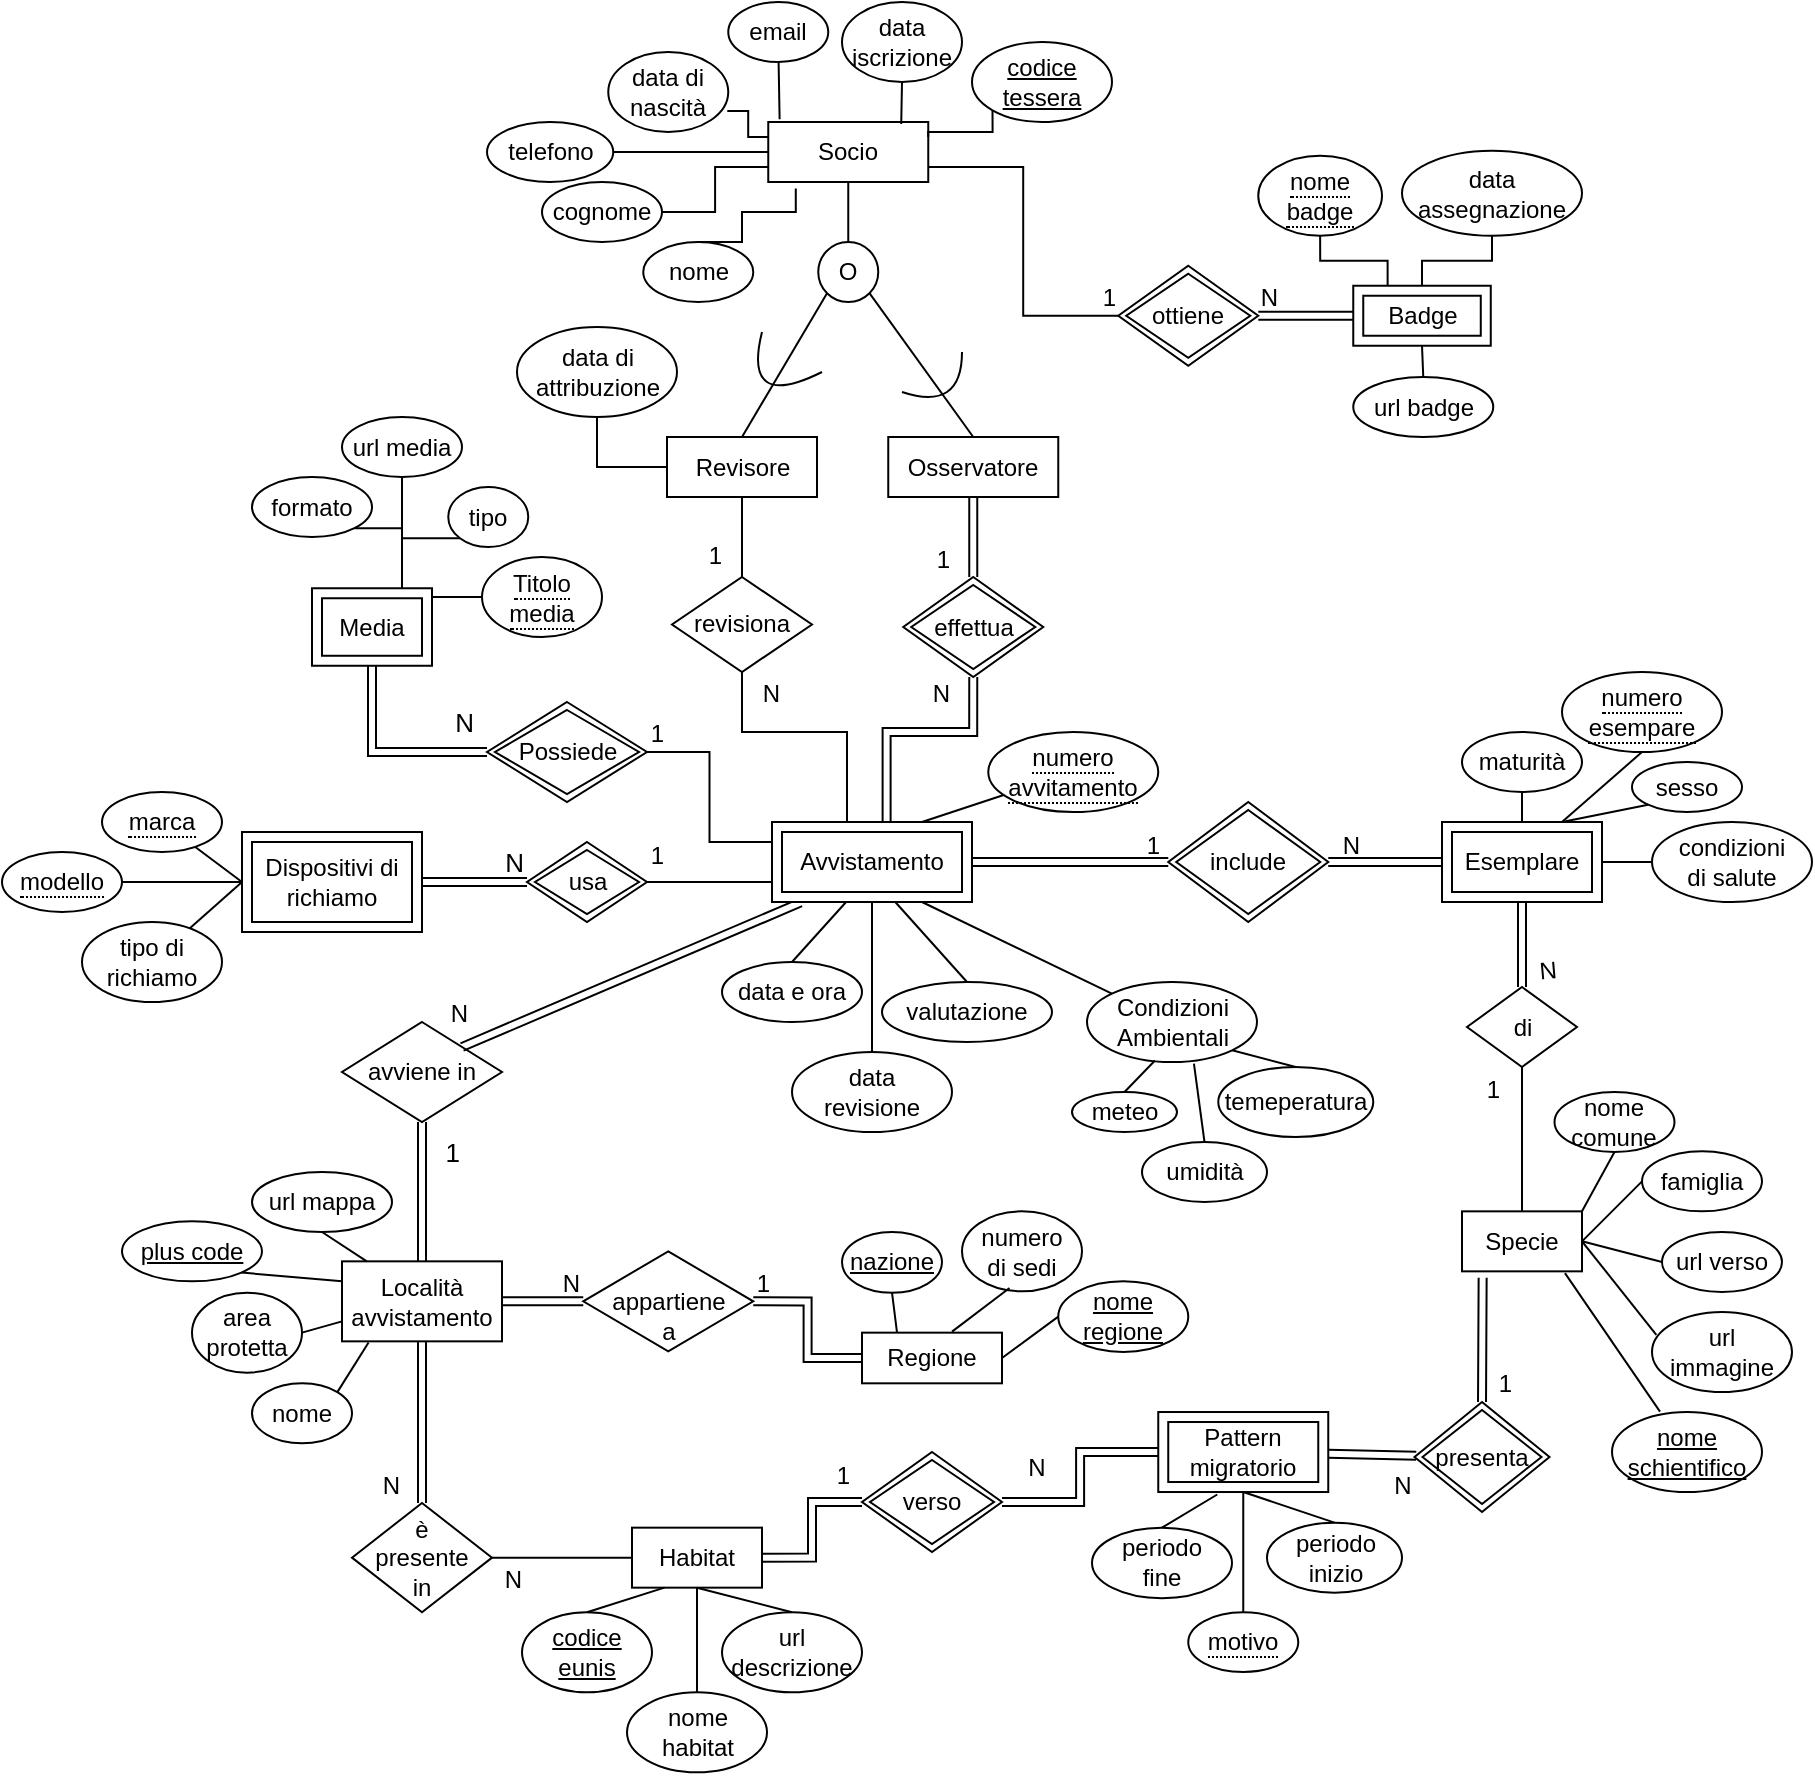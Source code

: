 <mxfile version="28.1.0" pages="4">
  <diagram name="Page-1" id="-lWzbQVVh6VAtObtMN5t">
    <mxGraphModel dx="1652" dy="766" grid="1" gridSize="10" guides="1" tooltips="1" connect="1" arrows="1" fold="1" page="1" pageScale="1" pageWidth="850" pageHeight="1100" math="0" shadow="0">
      <root>
        <mxCell id="0" />
        <mxCell id="1" parent="0" />
        <mxCell id="biBIcMgOvQUYCyqdAZqE-1" value="&lt;font&gt;Socio&lt;/font&gt;" style="whiteSpace=wrap;html=1;align=center;" parent="1" vertex="1">
          <mxGeometry x="263.13" y="65" width="80" height="30" as="geometry" />
        </mxCell>
        <mxCell id="biBIcMgOvQUYCyqdAZqE-2" value="" style="endArrow=none;html=1;rounded=0;exitX=0.5;exitY=1;exitDx=0;exitDy=0;" parent="1" source="biBIcMgOvQUYCyqdAZqE-1" target="biBIcMgOvQUYCyqdAZqE-3" edge="1">
          <mxGeometry relative="1" as="geometry">
            <mxPoint x="223.13" y="275" as="sourcePoint" />
            <mxPoint x="323.13" y="185" as="targetPoint" />
          </mxGeometry>
        </mxCell>
        <mxCell id="biBIcMgOvQUYCyqdAZqE-3" value="O" style="ellipse;whiteSpace=wrap;html=1;aspect=fixed;" parent="1" vertex="1">
          <mxGeometry x="288.13" y="125" width="30" height="30" as="geometry" />
        </mxCell>
        <mxCell id="biBIcMgOvQUYCyqdAZqE-5" value="" style="endArrow=none;html=1;rounded=0;entryX=0;entryY=1;entryDx=0;entryDy=0;exitX=0.5;exitY=0;exitDx=0;exitDy=0;" parent="1" source="biBIcMgOvQUYCyqdAZqE-6" target="biBIcMgOvQUYCyqdAZqE-3" edge="1">
          <mxGeometry width="50" height="50" relative="1" as="geometry">
            <mxPoint x="250" y="230" as="sourcePoint" />
            <mxPoint x="360" y="190" as="targetPoint" />
          </mxGeometry>
        </mxCell>
        <mxCell id="biBIcMgOvQUYCyqdAZqE-6" value="Revisore" style="rounded=0;whiteSpace=wrap;html=1;" parent="1" vertex="1">
          <mxGeometry x="212.5" y="222.5" width="75" height="30" as="geometry" />
        </mxCell>
        <mxCell id="biBIcMgOvQUYCyqdAZqE-7" value="Osservatore" style="rounded=0;whiteSpace=wrap;html=1;" parent="1" vertex="1">
          <mxGeometry x="323.13" y="222.5" width="85" height="30" as="geometry" />
        </mxCell>
        <mxCell id="biBIcMgOvQUYCyqdAZqE-8" value="" style="endArrow=none;html=1;rounded=0;entryX=0.5;entryY=0;entryDx=0;entryDy=0;exitX=1;exitY=1;exitDx=0;exitDy=0;" parent="1" source="biBIcMgOvQUYCyqdAZqE-3" target="biBIcMgOvQUYCyqdAZqE-7" edge="1">
          <mxGeometry width="50" height="50" relative="1" as="geometry">
            <mxPoint x="310" y="240" as="sourcePoint" />
            <mxPoint x="360" y="190" as="targetPoint" />
          </mxGeometry>
        </mxCell>
        <mxCell id="biBIcMgOvQUYCyqdAZqE-14" value="revisiona" style="shape=rhombus;perimeter=rhombusPerimeter;whiteSpace=wrap;html=1;align=center;" parent="1" vertex="1">
          <mxGeometry x="215" y="292.5" width="70" height="47.5" as="geometry" />
        </mxCell>
        <mxCell id="NWJgIK_oHAW2l3-DAgLM-14" value="" style="endArrow=none;html=1;rounded=0;fontSize=12;startSize=8;endSize=8;entryX=0.5;entryY=1;entryDx=0;entryDy=0;exitX=0.25;exitY=0;exitDx=0;exitDy=0;edgeStyle=orthogonalEdgeStyle;" parent="1" target="biBIcMgOvQUYCyqdAZqE-14" edge="1">
          <mxGeometry relative="1" as="geometry">
            <mxPoint x="302.5" y="415" as="sourcePoint" />
            <mxPoint x="642.5" y="510" as="targetPoint" />
            <Array as="points">
              <mxPoint x="302" y="370" />
              <mxPoint x="250" y="370" />
            </Array>
          </mxGeometry>
        </mxCell>
        <mxCell id="NWJgIK_oHAW2l3-DAgLM-15" value="&lt;font style=&quot;font-size: 12px;&quot;&gt;N&lt;/font&gt;" style="resizable=0;html=1;whiteSpace=wrap;align=right;verticalAlign=bottom;fontSize=15;" parent="NWJgIK_oHAW2l3-DAgLM-14" connectable="0" vertex="1">
          <mxGeometry x="1" relative="1" as="geometry">
            <mxPoint x="20" y="20" as="offset" />
          </mxGeometry>
        </mxCell>
        <mxCell id="NWJgIK_oHAW2l3-DAgLM-20" value="Esemplare" style="shape=ext;margin=3;double=1;whiteSpace=wrap;html=1;align=center;" parent="1" vertex="1">
          <mxGeometry x="600" y="415" width="80" height="40" as="geometry" />
        </mxCell>
        <mxCell id="NWJgIK_oHAW2l3-DAgLM-22" value="include" style="shape=rhombus;double=1;perimeter=rhombusPerimeter;whiteSpace=wrap;html=1;align=center;" parent="1" vertex="1">
          <mxGeometry x="463.13" y="405" width="80" height="60" as="geometry" />
        </mxCell>
        <mxCell id="NWJgIK_oHAW2l3-DAgLM-34" value="" style="shape=link;html=1;rounded=0;fontSize=12;startSize=8;endSize=8;exitX=0.573;exitY=0.027;exitDx=0;exitDy=0;entryX=0.5;entryY=1;entryDx=0;entryDy=0;exitPerimeter=0;edgeStyle=orthogonalEdgeStyle;" parent="1" source="g17DeLx2RG56kNjT_mN6-2" target="g17DeLx2RG56kNjT_mN6-4" edge="1">
          <mxGeometry relative="1" as="geometry">
            <mxPoint x="340" y="410" as="sourcePoint" />
            <mxPoint x="380" y="310" as="targetPoint" />
            <Array as="points">
              <mxPoint x="322" y="370" />
              <mxPoint x="366" y="370" />
            </Array>
          </mxGeometry>
        </mxCell>
        <mxCell id="NWJgIK_oHAW2l3-DAgLM-35" value="N" style="resizable=0;html=1;whiteSpace=wrap;align=right;verticalAlign=bottom;" parent="NWJgIK_oHAW2l3-DAgLM-34" connectable="0" vertex="1">
          <mxGeometry x="1" relative="1" as="geometry">
            <mxPoint x="-10" y="17" as="offset" />
          </mxGeometry>
        </mxCell>
        <mxCell id="NWJgIK_oHAW2l3-DAgLM-38" value="" style="shape=link;html=1;rounded=0;fontSize=12;startSize=8;endSize=8;curved=1;exitX=0;exitY=0.5;exitDx=0;exitDy=0;" parent="1" source="NWJgIK_oHAW2l3-DAgLM-20" target="NWJgIK_oHAW2l3-DAgLM-22" edge="1">
          <mxGeometry relative="1" as="geometry">
            <mxPoint x="370" y="590" as="sourcePoint" />
            <mxPoint x="530" y="590" as="targetPoint" />
          </mxGeometry>
        </mxCell>
        <mxCell id="NWJgIK_oHAW2l3-DAgLM-39" value="N" style="resizable=0;html=1;whiteSpace=wrap;align=right;verticalAlign=bottom;" parent="NWJgIK_oHAW2l3-DAgLM-38" connectable="0" vertex="1">
          <mxGeometry x="1" relative="1" as="geometry">
            <mxPoint x="17" as="offset" />
          </mxGeometry>
        </mxCell>
        <mxCell id="NWJgIK_oHAW2l3-DAgLM-40" value="" style="shape=link;html=1;rounded=0;fontSize=12;startSize=8;endSize=8;curved=1;entryX=0;entryY=0.5;entryDx=0;entryDy=0;exitX=1;exitY=0.5;exitDx=0;exitDy=0;" parent="1" source="g17DeLx2RG56kNjT_mN6-2" target="NWJgIK_oHAW2l3-DAgLM-22" edge="1">
          <mxGeometry relative="1" as="geometry">
            <mxPoint x="380" y="435" as="sourcePoint" />
            <mxPoint x="530" y="590" as="targetPoint" />
          </mxGeometry>
        </mxCell>
        <mxCell id="NWJgIK_oHAW2l3-DAgLM-41" value="1" style="resizable=0;html=1;whiteSpace=wrap;align=right;verticalAlign=bottom;" parent="NWJgIK_oHAW2l3-DAgLM-40" connectable="0" vertex="1">
          <mxGeometry x="1" relative="1" as="geometry">
            <mxPoint x="-3" as="offset" />
          </mxGeometry>
        </mxCell>
        <mxCell id="NWJgIK_oHAW2l3-DAgLM-42" value="Media" style="shape=ext;margin=3;double=1;whiteSpace=wrap;html=1;align=center;" parent="1" vertex="1">
          <mxGeometry x="35" y="298.13" width="60" height="38.75" as="geometry" />
        </mxCell>
        <mxCell id="NWJgIK_oHAW2l3-DAgLM-45" value="Possiede" style="shape=rhombus;double=1;perimeter=rhombusPerimeter;whiteSpace=wrap;html=1;align=center;" parent="1" vertex="1">
          <mxGeometry x="122.5" y="355" width="80" height="50" as="geometry" />
        </mxCell>
        <mxCell id="NWJgIK_oHAW2l3-DAgLM-46" value="" style="shape=link;html=1;rounded=0;fontSize=12;startSize=8;endSize=8;exitX=0.5;exitY=1;exitDx=0;exitDy=0;entryX=0;entryY=0.5;entryDx=0;entryDy=0;edgeStyle=orthogonalEdgeStyle;" parent="1" source="NWJgIK_oHAW2l3-DAgLM-42" target="NWJgIK_oHAW2l3-DAgLM-45" edge="1">
          <mxGeometry relative="1" as="geometry">
            <mxPoint x="30" y="345.63" as="sourcePoint" />
            <mxPoint x="90" y="374.37" as="targetPoint" />
          </mxGeometry>
        </mxCell>
        <mxCell id="NWJgIK_oHAW2l3-DAgLM-47" value="N" style="resizable=0;html=1;whiteSpace=wrap;align=right;verticalAlign=bottom;fontSize=13;" parent="NWJgIK_oHAW2l3-DAgLM-46" connectable="0" vertex="1">
          <mxGeometry x="1" relative="1" as="geometry">
            <mxPoint x="-5" y="-5" as="offset" />
          </mxGeometry>
        </mxCell>
        <mxCell id="NWJgIK_oHAW2l3-DAgLM-48" value="" style="endArrow=none;html=1;rounded=0;fontSize=12;startSize=8;endSize=8;entryX=1;entryY=0.5;entryDx=0;entryDy=0;exitX=0;exitY=0.25;exitDx=0;exitDy=0;edgeStyle=orthogonalEdgeStyle;" parent="1" source="g17DeLx2RG56kNjT_mN6-2" target="NWJgIK_oHAW2l3-DAgLM-45" edge="1">
          <mxGeometry relative="1" as="geometry">
            <mxPoint x="265" y="435" as="sourcePoint" />
            <mxPoint x="140" y="560" as="targetPoint" />
          </mxGeometry>
        </mxCell>
        <mxCell id="NWJgIK_oHAW2l3-DAgLM-49" value="&lt;font style=&quot;font-size: 12px;&quot;&gt;1&lt;/font&gt;" style="resizable=0;html=1;whiteSpace=wrap;align=right;verticalAlign=bottom;fontSize=15;" parent="NWJgIK_oHAW2l3-DAgLM-48" connectable="0" vertex="1">
          <mxGeometry x="1" relative="1" as="geometry">
            <mxPoint x="10" as="offset" />
          </mxGeometry>
        </mxCell>
        <mxCell id="NWJgIK_oHAW2l3-DAgLM-50" value="Dispositivi di richiamo" style="shape=ext;margin=3;double=1;whiteSpace=wrap;html=1;align=center;" parent="1" vertex="1">
          <mxGeometry y="420" width="90" height="50" as="geometry" />
        </mxCell>
        <mxCell id="NWJgIK_oHAW2l3-DAgLM-55" value="usa" style="shape=rhombus;double=1;perimeter=rhombusPerimeter;whiteSpace=wrap;html=1;align=center;" parent="1" vertex="1">
          <mxGeometry x="142.5" y="425" width="60" height="40" as="geometry" />
        </mxCell>
        <mxCell id="NWJgIK_oHAW2l3-DAgLM-58" value="" style="endArrow=none;html=1;rounded=0;fontSize=12;startSize=8;endSize=8;curved=1;entryX=1;entryY=0.5;entryDx=0;entryDy=0;exitX=0;exitY=0.75;exitDx=0;exitDy=0;" parent="1" source="g17DeLx2RG56kNjT_mN6-2" target="NWJgIK_oHAW2l3-DAgLM-55" edge="1">
          <mxGeometry relative="1" as="geometry">
            <mxPoint x="265" y="447.5" as="sourcePoint" />
            <mxPoint x="90" y="610" as="targetPoint" />
          </mxGeometry>
        </mxCell>
        <mxCell id="NWJgIK_oHAW2l3-DAgLM-59" value="1" style="resizable=0;html=1;whiteSpace=wrap;align=right;verticalAlign=bottom;" parent="NWJgIK_oHAW2l3-DAgLM-58" connectable="0" vertex="1">
          <mxGeometry x="1" relative="1" as="geometry">
            <mxPoint x="10" y="-5" as="offset" />
          </mxGeometry>
        </mxCell>
        <mxCell id="NWJgIK_oHAW2l3-DAgLM-65" value="Località avvistamento" style="whiteSpace=wrap;html=1;align=center;" parent="1" vertex="1">
          <mxGeometry x="50" y="634.67" width="80" height="40" as="geometry" />
        </mxCell>
        <mxCell id="NWJgIK_oHAW2l3-DAgLM-68" value="avviene in" style="shape=rhombus;perimeter=rhombusPerimeter;whiteSpace=wrap;html=1;align=center;" parent="1" vertex="1">
          <mxGeometry x="50" y="515" width="80" height="50" as="geometry" />
        </mxCell>
        <mxCell id="NWJgIK_oHAW2l3-DAgLM-69" value="" style="shape=link;html=1;rounded=0;fontSize=12;startSize=8;endSize=8;exitX=0.143;exitY=1.006;exitDx=0;exitDy=0;entryX=1;entryY=0;entryDx=0;entryDy=0;exitPerimeter=0;" parent="1" source="g17DeLx2RG56kNjT_mN6-2" target="NWJgIK_oHAW2l3-DAgLM-68" edge="1">
          <mxGeometry relative="1" as="geometry">
            <mxPoint x="290" y="460" as="sourcePoint" />
            <mxPoint x="390" y="530" as="targetPoint" />
          </mxGeometry>
        </mxCell>
        <mxCell id="NWJgIK_oHAW2l3-DAgLM-70" value="N" style="resizable=0;html=1;whiteSpace=wrap;align=right;verticalAlign=bottom;" parent="NWJgIK_oHAW2l3-DAgLM-69" connectable="0" vertex="1">
          <mxGeometry x="1" relative="1" as="geometry">
            <mxPoint x="4" y="-8" as="offset" />
          </mxGeometry>
        </mxCell>
        <mxCell id="NWJgIK_oHAW2l3-DAgLM-74" value="&lt;div&gt;&lt;br&gt;&lt;/div&gt;&lt;div&gt;appartiene&lt;/div&gt;&lt;div&gt;a&lt;/div&gt;" style="shape=rhombus;perimeter=rhombusPerimeter;whiteSpace=wrap;html=1;align=center;" parent="1" vertex="1">
          <mxGeometry x="170.63" y="629.67" width="85" height="50" as="geometry" />
        </mxCell>
        <mxCell id="NWJgIK_oHAW2l3-DAgLM-75" value="" style="shape=link;html=1;rounded=0;fontSize=12;startSize=8;endSize=8;curved=1;entryX=0;entryY=0.5;entryDx=0;entryDy=0;exitX=1;exitY=0.5;exitDx=0;exitDy=0;" parent="1" source="NWJgIK_oHAW2l3-DAgLM-65" target="NWJgIK_oHAW2l3-DAgLM-74" edge="1">
          <mxGeometry relative="1" as="geometry">
            <mxPoint x="-40" y="579.67" as="sourcePoint" />
            <mxPoint x="120" y="579.67" as="targetPoint" />
          </mxGeometry>
        </mxCell>
        <mxCell id="NWJgIK_oHAW2l3-DAgLM-76" value="N" style="resizable=0;html=1;whiteSpace=wrap;align=right;verticalAlign=bottom;" parent="NWJgIK_oHAW2l3-DAgLM-75" connectable="0" vertex="1">
          <mxGeometry x="1" relative="1" as="geometry">
            <mxPoint as="offset" />
          </mxGeometry>
        </mxCell>
        <mxCell id="NWJgIK_oHAW2l3-DAgLM-77" value="Regione" style="whiteSpace=wrap;html=1;align=center;" parent="1" vertex="1">
          <mxGeometry x="310" y="670.33" width="70" height="25.33" as="geometry" />
        </mxCell>
        <mxCell id="NWJgIK_oHAW2l3-DAgLM-78" value="" style="shape=link;html=1;rounded=0;fontSize=12;startSize=8;endSize=8;exitX=0;exitY=0.5;exitDx=0;exitDy=0;entryX=1;entryY=0.5;entryDx=0;entryDy=0;edgeStyle=orthogonalEdgeStyle;" parent="1" source="NWJgIK_oHAW2l3-DAgLM-77" target="NWJgIK_oHAW2l3-DAgLM-74" edge="1">
          <mxGeometry relative="1" as="geometry">
            <mxPoint x="-75" y="694.68" as="sourcePoint" />
            <mxPoint x="270" y="660" as="targetPoint" />
          </mxGeometry>
        </mxCell>
        <mxCell id="NWJgIK_oHAW2l3-DAgLM-79" value="1" style="resizable=0;html=1;whiteSpace=wrap;align=right;verticalAlign=bottom;" parent="NWJgIK_oHAW2l3-DAgLM-78" connectable="0" vertex="1">
          <mxGeometry x="1" relative="1" as="geometry">
            <mxPoint x="10" as="offset" />
          </mxGeometry>
        </mxCell>
        <mxCell id="NWJgIK_oHAW2l3-DAgLM-85" value="" style="shape=link;html=1;rounded=0;fontSize=12;startSize=8;endSize=8;curved=1;entryX=0.5;entryY=1;entryDx=0;entryDy=0;exitX=0.5;exitY=0;exitDx=0;exitDy=0;" parent="1" source="NWJgIK_oHAW2l3-DAgLM-65" target="NWJgIK_oHAW2l3-DAgLM-68" edge="1">
          <mxGeometry relative="1" as="geometry">
            <mxPoint x="70" y="627.67" as="sourcePoint" />
            <mxPoint x="230" y="539.67" as="targetPoint" />
          </mxGeometry>
        </mxCell>
        <mxCell id="NWJgIK_oHAW2l3-DAgLM-86" value="&lt;font style=&quot;font-size: 13px;&quot;&gt;1&lt;/font&gt;" style="resizable=0;html=1;whiteSpace=wrap;align=right;verticalAlign=bottom;" parent="NWJgIK_oHAW2l3-DAgLM-85" connectable="0" vertex="1">
          <mxGeometry x="1" relative="1" as="geometry">
            <mxPoint x="20" y="25" as="offset" />
          </mxGeometry>
        </mxCell>
        <mxCell id="NWJgIK_oHAW2l3-DAgLM-88" value="di" style="shape=rhombus;perimeter=rhombusPerimeter;whiteSpace=wrap;html=1;align=center;" parent="1" vertex="1">
          <mxGeometry x="612.5" y="497.5" width="55" height="40" as="geometry" />
        </mxCell>
        <mxCell id="NWJgIK_oHAW2l3-DAgLM-89" value="Specie" style="whiteSpace=wrap;html=1;align=center;" parent="1" vertex="1">
          <mxGeometry x="610" y="609.67" width="60" height="30" as="geometry" />
        </mxCell>
        <mxCell id="NWJgIK_oHAW2l3-DAgLM-92" value="Habitat" style="whiteSpace=wrap;html=1;align=center;" parent="1" vertex="1">
          <mxGeometry x="195" y="767.83" width="65" height="30" as="geometry" />
        </mxCell>
        <mxCell id="NWJgIK_oHAW2l3-DAgLM-95" value="&lt;div&gt;è&lt;/div&gt;&lt;div&gt;presente&lt;/div&gt;&lt;div&gt;in&lt;/div&gt;" style="shape=rhombus;perimeter=rhombusPerimeter;whiteSpace=wrap;html=1;align=center;" parent="1" vertex="1">
          <mxGeometry x="55" y="755.49" width="70" height="54.67" as="geometry" />
        </mxCell>
        <mxCell id="NWJgIK_oHAW2l3-DAgLM-98" value="" style="shape=link;html=1;rounded=0;fontSize=12;startSize=8;endSize=8;curved=1;entryX=0.5;entryY=0;entryDx=0;entryDy=0;exitX=0.5;exitY=1;exitDx=0;exitDy=0;" parent="1" source="NWJgIK_oHAW2l3-DAgLM-20" target="NWJgIK_oHAW2l3-DAgLM-88" edge="1">
          <mxGeometry relative="1" as="geometry">
            <mxPoint x="670" y="500" as="sourcePoint" />
            <mxPoint x="420" y="530" as="targetPoint" />
          </mxGeometry>
        </mxCell>
        <mxCell id="NWJgIK_oHAW2l3-DAgLM-99" value="N" style="resizable=0;html=1;whiteSpace=wrap;align=right;verticalAlign=bottom;rotation=-5;" parent="NWJgIK_oHAW2l3-DAgLM-98" connectable="0" vertex="1">
          <mxGeometry x="1" relative="1" as="geometry">
            <mxPoint x="20" as="offset" />
          </mxGeometry>
        </mxCell>
        <mxCell id="NWJgIK_oHAW2l3-DAgLM-103" value="" style="endArrow=none;html=1;rounded=0;fontSize=12;startSize=8;endSize=8;curved=1;entryX=0.5;entryY=1;entryDx=0;entryDy=0;exitX=0.5;exitY=0;exitDx=0;exitDy=0;" parent="1" source="NWJgIK_oHAW2l3-DAgLM-89" target="NWJgIK_oHAW2l3-DAgLM-88" edge="1">
          <mxGeometry relative="1" as="geometry">
            <mxPoint x="230" y="490" as="sourcePoint" />
            <mxPoint x="390" y="490" as="targetPoint" />
          </mxGeometry>
        </mxCell>
        <mxCell id="NWJgIK_oHAW2l3-DAgLM-104" value="1" style="resizable=0;html=1;whiteSpace=wrap;align=right;verticalAlign=bottom;" parent="NWJgIK_oHAW2l3-DAgLM-103" connectable="0" vertex="1">
          <mxGeometry x="1" relative="1" as="geometry">
            <mxPoint x="-10" y="20" as="offset" />
          </mxGeometry>
        </mxCell>
        <mxCell id="NWJgIK_oHAW2l3-DAgLM-108" value="" style="shape=link;html=1;rounded=0;fontSize=12;startSize=8;endSize=8;entryX=0;entryY=0.5;entryDx=0;entryDy=0;exitX=1;exitY=0.5;exitDx=0;exitDy=0;edgeStyle=orthogonalEdgeStyle;" parent="1" source="NWJgIK_oHAW2l3-DAgLM-92" target="XxudD1XO-gn0_BYr62xt-13" edge="1">
          <mxGeometry relative="1" as="geometry">
            <mxPoint x="240" y="840" as="sourcePoint" />
            <mxPoint x="435" y="699.67" as="targetPoint" />
          </mxGeometry>
        </mxCell>
        <mxCell id="NWJgIK_oHAW2l3-DAgLM-109" value="1" style="resizable=0;html=1;whiteSpace=wrap;align=right;verticalAlign=bottom;" parent="NWJgIK_oHAW2l3-DAgLM-108" connectable="0" vertex="1">
          <mxGeometry x="1" relative="1" as="geometry">
            <mxPoint x="-5" y="-5" as="offset" />
          </mxGeometry>
        </mxCell>
        <mxCell id="NWJgIK_oHAW2l3-DAgLM-112" value="Badge" style="shape=ext;margin=3;double=1;whiteSpace=wrap;html=1;align=center;" parent="1" vertex="1">
          <mxGeometry x="555.63" y="146.87" width="68.75" height="30" as="geometry" />
        </mxCell>
        <mxCell id="NWJgIK_oHAW2l3-DAgLM-113" value="ottiene" style="shape=rhombus;double=1;perimeter=rhombusPerimeter;whiteSpace=wrap;html=1;align=center;" parent="1" vertex="1">
          <mxGeometry x="438.13" y="136.87" width="70" height="50" as="geometry" />
        </mxCell>
        <mxCell id="NWJgIK_oHAW2l3-DAgLM-116" value="" style="shape=link;html=1;rounded=0;fontSize=12;startSize=8;endSize=8;curved=1;entryX=1;entryY=0.5;entryDx=0;entryDy=0;exitX=0;exitY=0.5;exitDx=0;exitDy=0;" parent="1" source="NWJgIK_oHAW2l3-DAgLM-112" target="NWJgIK_oHAW2l3-DAgLM-113" edge="1">
          <mxGeometry relative="1" as="geometry">
            <mxPoint x="200" y="331.87" as="sourcePoint" />
            <mxPoint x="360" y="331.87" as="targetPoint" />
          </mxGeometry>
        </mxCell>
        <mxCell id="NWJgIK_oHAW2l3-DAgLM-117" value="N" style="resizable=0;html=1;whiteSpace=wrap;align=right;verticalAlign=bottom;" parent="NWJgIK_oHAW2l3-DAgLM-116" connectable="0" vertex="1">
          <mxGeometry x="1" relative="1" as="geometry">
            <mxPoint x="11" as="offset" />
          </mxGeometry>
        </mxCell>
        <mxCell id="NWJgIK_oHAW2l3-DAgLM-121" value="" style="endArrow=none;html=1;rounded=0;fontSize=12;startSize=8;endSize=8;entryX=0;entryY=0.5;entryDx=0;entryDy=0;exitX=1;exitY=0.75;exitDx=0;exitDy=0;edgeStyle=orthogonalEdgeStyle;" parent="1" source="biBIcMgOvQUYCyqdAZqE-1" target="NWJgIK_oHAW2l3-DAgLM-113" edge="1">
          <mxGeometry relative="1" as="geometry">
            <mxPoint x="440" y="200" as="sourcePoint" />
            <mxPoint x="390" y="370" as="targetPoint" />
          </mxGeometry>
        </mxCell>
        <mxCell id="NWJgIK_oHAW2l3-DAgLM-122" value="1" style="resizable=0;html=1;whiteSpace=wrap;align=right;verticalAlign=bottom;" parent="NWJgIK_oHAW2l3-DAgLM-121" connectable="0" vertex="1">
          <mxGeometry x="1" relative="1" as="geometry" />
        </mxCell>
        <mxCell id="NWJgIK_oHAW2l3-DAgLM-129" value="" style="shape=link;html=1;rounded=0;fontSize=12;startSize=8;endSize=8;curved=1;exitX=0.172;exitY=1.106;exitDx=0;exitDy=0;entryX=0.5;entryY=0;entryDx=0;entryDy=0;exitPerimeter=0;" parent="1" source="NWJgIK_oHAW2l3-DAgLM-89" target="XxudD1XO-gn0_BYr62xt-9" edge="1">
          <mxGeometry relative="1" as="geometry">
            <mxPoint x="560" y="930" as="sourcePoint" />
            <mxPoint x="580" y="750" as="targetPoint" />
          </mxGeometry>
        </mxCell>
        <mxCell id="NWJgIK_oHAW2l3-DAgLM-130" value="1" style="resizable=0;html=1;whiteSpace=wrap;align=right;verticalAlign=bottom;" parent="NWJgIK_oHAW2l3-DAgLM-129" connectable="0" vertex="1">
          <mxGeometry x="1" relative="1" as="geometry">
            <mxPoint x="16" as="offset" />
          </mxGeometry>
        </mxCell>
        <mxCell id="NWJgIK_oHAW2l3-DAgLM-137" value="" style="shape=link;html=1;rounded=0;fontSize=12;startSize=8;endSize=8;curved=1;entryX=0.5;entryY=0;entryDx=0;entryDy=0;exitX=0.5;exitY=1;exitDx=0;exitDy=0;" parent="1" source="NWJgIK_oHAW2l3-DAgLM-65" target="NWJgIK_oHAW2l3-DAgLM-95" edge="1">
          <mxGeometry relative="1" as="geometry">
            <mxPoint x="190" y="529.67" as="sourcePoint" />
            <mxPoint x="92.5" y="810.0" as="targetPoint" />
          </mxGeometry>
        </mxCell>
        <mxCell id="NWJgIK_oHAW2l3-DAgLM-138" value="N" style="resizable=0;html=1;whiteSpace=wrap;align=right;verticalAlign=bottom;" parent="NWJgIK_oHAW2l3-DAgLM-137" connectable="0" vertex="1">
          <mxGeometry x="1" relative="1" as="geometry">
            <mxPoint x="-10" as="offset" />
          </mxGeometry>
        </mxCell>
        <mxCell id="NWJgIK_oHAW2l3-DAgLM-141" value="" style="shape=link;html=1;rounded=0;fontSize=12;startSize=8;endSize=8;curved=1;entryX=0.5;entryY=0;entryDx=0;entryDy=0;exitX=0.5;exitY=1;exitDx=0;exitDy=0;" parent="1" source="biBIcMgOvQUYCyqdAZqE-7" target="g17DeLx2RG56kNjT_mN6-4" edge="1">
          <mxGeometry relative="1" as="geometry">
            <mxPoint x="230" y="460" as="sourcePoint" />
            <mxPoint x="380" y="260" as="targetPoint" />
          </mxGeometry>
        </mxCell>
        <mxCell id="NWJgIK_oHAW2l3-DAgLM-142" value="1" style="resizable=0;html=1;whiteSpace=wrap;align=right;verticalAlign=bottom;" parent="NWJgIK_oHAW2l3-DAgLM-141" connectable="0" vertex="1">
          <mxGeometry x="1" relative="1" as="geometry">
            <mxPoint x="-10" as="offset" />
          </mxGeometry>
        </mxCell>
        <mxCell id="NWJgIK_oHAW2l3-DAgLM-143" value="" style="endArrow=none;html=1;rounded=0;fontSize=12;startSize=8;endSize=8;curved=1;" parent="1" source="biBIcMgOvQUYCyqdAZqE-6" target="biBIcMgOvQUYCyqdAZqE-14" edge="1">
          <mxGeometry relative="1" as="geometry">
            <mxPoint x="242.5" y="460" as="sourcePoint" />
            <mxPoint x="402.5" y="460" as="targetPoint" />
          </mxGeometry>
        </mxCell>
        <mxCell id="NWJgIK_oHAW2l3-DAgLM-144" value="1" style="resizable=0;html=1;whiteSpace=wrap;align=right;verticalAlign=bottom;" parent="NWJgIK_oHAW2l3-DAgLM-143" connectable="0" vertex="1">
          <mxGeometry x="1" relative="1" as="geometry">
            <mxPoint x="-9" y="-2" as="offset" />
          </mxGeometry>
        </mxCell>
        <mxCell id="NWJgIK_oHAW2l3-DAgLM-148" value="" style="endArrow=none;html=1;rounded=0;fontSize=12;startSize=8;endSize=8;curved=1;exitX=0;exitY=0.5;exitDx=0;exitDy=0;entryX=1;entryY=0.5;entryDx=0;entryDy=0;" parent="1" source="NWJgIK_oHAW2l3-DAgLM-92" target="NWJgIK_oHAW2l3-DAgLM-95" edge="1">
          <mxGeometry relative="1" as="geometry">
            <mxPoint x="282.5" y="610.33" as="sourcePoint" />
            <mxPoint x="442.5" y="610.33" as="targetPoint" />
          </mxGeometry>
        </mxCell>
        <mxCell id="NWJgIK_oHAW2l3-DAgLM-149" value="N" style="resizable=0;html=1;whiteSpace=wrap;align=right;verticalAlign=bottom;" parent="NWJgIK_oHAW2l3-DAgLM-148" connectable="0" vertex="1">
          <mxGeometry x="1" relative="1" as="geometry">
            <mxPoint x="16" y="20" as="offset" />
          </mxGeometry>
        </mxCell>
        <mxCell id="NWJgIK_oHAW2l3-DAgLM-150" value="&lt;div&gt;&lt;span style=&quot;border-bottom: 1px dotted;&quot;&gt;motivo&lt;/span&gt;&lt;/div&gt;" style="ellipse;whiteSpace=wrap;html=1;align=center;" parent="1" vertex="1">
          <mxGeometry x="473.13" y="810.16" width="55" height="29.84" as="geometry" />
        </mxCell>
        <mxCell id="NWJgIK_oHAW2l3-DAgLM-158" value="" style="endArrow=none;html=1;rounded=0;fontSize=12;startSize=8;endSize=8;curved=1;entryX=0.5;entryY=1;entryDx=0;entryDy=0;exitX=0.5;exitY=0;exitDx=0;exitDy=0;" parent="1" source="NWJgIK_oHAW2l3-DAgLM-150" target="XxudD1XO-gn0_BYr62xt-2" edge="1">
          <mxGeometry relative="1" as="geometry">
            <mxPoint x="368.13" y="460" as="sourcePoint" />
            <mxPoint x="498.13" y="560" as="targetPoint" />
          </mxGeometry>
        </mxCell>
        <mxCell id="NWJgIK_oHAW2l3-DAgLM-159" value="&lt;div&gt;periodo&lt;/div&gt;&lt;div&gt;inizio&lt;/div&gt;" style="ellipse;whiteSpace=wrap;html=1;align=center;" parent="1" vertex="1">
          <mxGeometry x="512.5" y="765.33" width="67.5" height="35" as="geometry" />
        </mxCell>
        <mxCell id="NWJgIK_oHAW2l3-DAgLM-160" value="&lt;div&gt;periodo&lt;/div&gt;&lt;div&gt;fine&lt;/div&gt;" style="ellipse;whiteSpace=wrap;html=1;align=center;" parent="1" vertex="1">
          <mxGeometry x="425" y="767.83" width="70" height="35.33" as="geometry" />
        </mxCell>
        <mxCell id="NWJgIK_oHAW2l3-DAgLM-161" value="" style="endArrow=none;html=1;rounded=0;fontSize=12;startSize=8;endSize=8;curved=1;exitX=0.5;exitY=0;exitDx=0;exitDy=0;entryX=0.347;entryY=1.031;entryDx=0;entryDy=0;entryPerimeter=0;" parent="1" source="NWJgIK_oHAW2l3-DAgLM-160" target="XxudD1XO-gn0_BYr62xt-2" edge="1">
          <mxGeometry relative="1" as="geometry">
            <mxPoint x="453.13" y="635" as="sourcePoint" />
            <mxPoint x="498.13" y="560" as="targetPoint" />
          </mxGeometry>
        </mxCell>
        <mxCell id="NWJgIK_oHAW2l3-DAgLM-162" value="" style="endArrow=none;html=1;rounded=0;fontSize=12;startSize=8;endSize=8;curved=1;exitX=0.5;exitY=1;exitDx=0;exitDy=0;entryX=0.5;entryY=0;entryDx=0;entryDy=0;" parent="1" source="XxudD1XO-gn0_BYr62xt-2" target="NWJgIK_oHAW2l3-DAgLM-159" edge="1">
          <mxGeometry relative="1" as="geometry">
            <mxPoint x="498.13" y="560" as="sourcePoint" />
            <mxPoint x="528.13" y="460" as="targetPoint" />
          </mxGeometry>
        </mxCell>
        <mxCell id="vNQW8cHHqiP5MQDjm-Rf-8" style="edgeStyle=orthogonalEdgeStyle;rounded=0;orthogonalLoop=1;jettySize=auto;html=1;exitX=0;exitY=1;exitDx=0;exitDy=0;entryX=0.75;entryY=0;entryDx=0;entryDy=0;fontSize=12;startSize=8;endSize=8;endArrow=none;endFill=0;" parent="1" source="NWJgIK_oHAW2l3-DAgLM-164" target="NWJgIK_oHAW2l3-DAgLM-42" edge="1">
          <mxGeometry relative="1" as="geometry" />
        </mxCell>
        <mxCell id="NWJgIK_oHAW2l3-DAgLM-164" value="tipo" style="ellipse;whiteSpace=wrap;html=1;align=center;" parent="1" vertex="1">
          <mxGeometry x="103.13" y="247.5" width="40" height="30" as="geometry" />
        </mxCell>
        <mxCell id="vNQW8cHHqiP5MQDjm-Rf-9" style="edgeStyle=orthogonalEdgeStyle;rounded=0;orthogonalLoop=1;jettySize=auto;html=1;entryX=0.75;entryY=0;entryDx=0;entryDy=0;fontSize=12;startSize=8;endSize=8;endArrow=none;endFill=0;" parent="1" source="NWJgIK_oHAW2l3-DAgLM-165" target="NWJgIK_oHAW2l3-DAgLM-42" edge="1">
          <mxGeometry relative="1" as="geometry" />
        </mxCell>
        <mxCell id="NWJgIK_oHAW2l3-DAgLM-165" value="url media" style="ellipse;whiteSpace=wrap;html=1;align=center;" parent="1" vertex="1">
          <mxGeometry x="50" y="212.5" width="60" height="30" as="geometry" />
        </mxCell>
        <mxCell id="vNQW8cHHqiP5MQDjm-Rf-6" style="edgeStyle=orthogonalEdgeStyle;rounded=0;orthogonalLoop=1;jettySize=auto;html=1;exitX=1;exitY=1;exitDx=0;exitDy=0;entryX=0.75;entryY=0;entryDx=0;entryDy=0;fontSize=12;startSize=8;endSize=8;endArrow=none;endFill=0;" parent="1" source="NWJgIK_oHAW2l3-DAgLM-166" target="NWJgIK_oHAW2l3-DAgLM-42" edge="1">
          <mxGeometry relative="1" as="geometry" />
        </mxCell>
        <mxCell id="NWJgIK_oHAW2l3-DAgLM-166" value="formato" style="ellipse;whiteSpace=wrap;html=1;align=center;" parent="1" vertex="1">
          <mxGeometry x="5" y="242.5" width="60" height="30" as="geometry" />
        </mxCell>
        <mxCell id="NWJgIK_oHAW2l3-DAgLM-173" value="maturità" style="ellipse;whiteSpace=wrap;html=1;align=center;" parent="1" vertex="1">
          <mxGeometry x="610" y="370" width="60" height="30" as="geometry" />
        </mxCell>
        <mxCell id="NWJgIK_oHAW2l3-DAgLM-174" value="sesso" style="ellipse;whiteSpace=wrap;html=1;align=center;" parent="1" vertex="1">
          <mxGeometry x="695" y="385" width="55" height="25" as="geometry" />
        </mxCell>
        <mxCell id="NWJgIK_oHAW2l3-DAgLM-175" value="&lt;div&gt;condizioni&lt;/div&gt;&lt;div&gt;di salute&lt;/div&gt;" style="ellipse;whiteSpace=wrap;html=1;align=center;" parent="1" vertex="1">
          <mxGeometry x="705" y="415" width="80" height="40" as="geometry" />
        </mxCell>
        <mxCell id="NWJgIK_oHAW2l3-DAgLM-180" value="" style="endArrow=none;html=1;rounded=0;fontSize=12;startSize=8;endSize=8;curved=1;exitX=0.5;exitY=1;exitDx=0;exitDy=0;entryX=0.75;entryY=0;entryDx=0;entryDy=0;" parent="1" source="NWJgIK_oHAW2l3-DAgLM-185" target="NWJgIK_oHAW2l3-DAgLM-20" edge="1">
          <mxGeometry relative="1" as="geometry">
            <mxPoint x="600" y="361" as="sourcePoint" />
            <mxPoint x="620" y="410" as="targetPoint" />
          </mxGeometry>
        </mxCell>
        <mxCell id="NWJgIK_oHAW2l3-DAgLM-181" value="" style="endArrow=none;html=1;rounded=0;fontSize=12;startSize=8;endSize=8;curved=1;exitX=0.5;exitY=1;exitDx=0;exitDy=0;entryX=0.5;entryY=0;entryDx=0;entryDy=0;" parent="1" source="NWJgIK_oHAW2l3-DAgLM-173" target="NWJgIK_oHAW2l3-DAgLM-20" edge="1">
          <mxGeometry relative="1" as="geometry">
            <mxPoint x="580" y="430" as="sourcePoint" />
            <mxPoint x="740" y="430" as="targetPoint" />
          </mxGeometry>
        </mxCell>
        <mxCell id="NWJgIK_oHAW2l3-DAgLM-182" value="" style="endArrow=none;html=1;rounded=0;fontSize=12;startSize=8;endSize=8;curved=1;entryX=0;entryY=1;entryDx=0;entryDy=0;exitX=0.75;exitY=0;exitDx=0;exitDy=0;" parent="1" source="NWJgIK_oHAW2l3-DAgLM-20" target="NWJgIK_oHAW2l3-DAgLM-174" edge="1">
          <mxGeometry relative="1" as="geometry">
            <mxPoint x="580" y="430" as="sourcePoint" />
            <mxPoint x="740" y="430" as="targetPoint" />
          </mxGeometry>
        </mxCell>
        <mxCell id="NWJgIK_oHAW2l3-DAgLM-183" value="" style="endArrow=none;html=1;rounded=0;fontSize=12;startSize=8;endSize=8;curved=1;entryX=0;entryY=0.5;entryDx=0;entryDy=0;exitX=1;exitY=0.5;exitDx=0;exitDy=0;" parent="1" source="NWJgIK_oHAW2l3-DAgLM-20" target="NWJgIK_oHAW2l3-DAgLM-175" edge="1">
          <mxGeometry relative="1" as="geometry">
            <mxPoint x="580" y="430" as="sourcePoint" />
            <mxPoint x="740" y="430" as="targetPoint" />
          </mxGeometry>
        </mxCell>
        <mxCell id="NWJgIK_oHAW2l3-DAgLM-185" value="&lt;div&gt;&lt;span style=&quot;border-bottom: 1px dotted;&quot;&gt;numero&lt;/span&gt;&lt;/div&gt;&lt;div&gt;&lt;span style=&quot;border-bottom: 1px dotted;&quot;&gt;esempare&lt;/span&gt;&lt;/div&gt;" style="ellipse;whiteSpace=wrap;html=1;align=center;" parent="1" vertex="1">
          <mxGeometry x="660" y="340" width="80" height="40" as="geometry" />
        </mxCell>
        <mxCell id="NWJgIK_oHAW2l3-DAgLM-187" value="&lt;div&gt;&lt;span style=&quot;border-bottom: 1px dotted;&quot;&gt;nome&lt;/span&gt;&lt;/div&gt;&lt;div&gt;&lt;span style=&quot;border-bottom: 1px dotted;&quot;&gt;badge&lt;/span&gt;&lt;/div&gt;" style="ellipse;whiteSpace=wrap;html=1;align=center;" parent="1" vertex="1">
          <mxGeometry x="508.13" y="81.87" width="61.87" height="40" as="geometry" />
        </mxCell>
        <mxCell id="NWJgIK_oHAW2l3-DAgLM-188" value="&lt;div&gt;&lt;br&gt;&lt;/div&gt;&lt;div&gt;data assegnazione&lt;/div&gt;&lt;div&gt;&lt;br&gt;&lt;/div&gt;" style="ellipse;whiteSpace=wrap;html=1;align=center;" parent="1" vertex="1">
          <mxGeometry x="580" y="79.37" width="90" height="42.5" as="geometry" />
        </mxCell>
        <mxCell id="NWJgIK_oHAW2l3-DAgLM-190" value="url badge" style="ellipse;whiteSpace=wrap;html=1;align=center;" parent="1" vertex="1">
          <mxGeometry x="555.63" y="192.5" width="70" height="30" as="geometry" />
        </mxCell>
        <mxCell id="NWJgIK_oHAW2l3-DAgLM-191" value="" style="endArrow=none;html=1;rounded=0;fontSize=12;startSize=8;endSize=8;exitX=0.5;exitY=1;exitDx=0;exitDy=0;entryX=0.25;entryY=0;entryDx=0;entryDy=0;edgeStyle=orthogonalEdgeStyle;" parent="1" source="NWJgIK_oHAW2l3-DAgLM-187" target="NWJgIK_oHAW2l3-DAgLM-112" edge="1">
          <mxGeometry relative="1" as="geometry">
            <mxPoint x="480" y="241.87" as="sourcePoint" />
            <mxPoint x="640" y="241.87" as="targetPoint" />
          </mxGeometry>
        </mxCell>
        <mxCell id="NWJgIK_oHAW2l3-DAgLM-192" value="" style="endArrow=none;html=1;rounded=0;fontSize=12;startSize=8;endSize=8;curved=1;exitX=0.5;exitY=1;exitDx=0;exitDy=0;entryX=0.5;entryY=0;entryDx=0;entryDy=0;" parent="1" source="NWJgIK_oHAW2l3-DAgLM-112" target="NWJgIK_oHAW2l3-DAgLM-190" edge="1">
          <mxGeometry relative="1" as="geometry">
            <mxPoint x="460" y="191.87" as="sourcePoint" />
            <mxPoint x="490" y="231.87" as="targetPoint" />
          </mxGeometry>
        </mxCell>
        <mxCell id="NWJgIK_oHAW2l3-DAgLM-194" value="" style="endArrow=none;html=1;rounded=0;fontSize=12;startSize=8;endSize=8;entryX=0.5;entryY=1;entryDx=0;entryDy=0;exitX=0.5;exitY=0;exitDx=0;exitDy=0;edgeStyle=orthogonalEdgeStyle;" parent="1" source="NWJgIK_oHAW2l3-DAgLM-112" target="NWJgIK_oHAW2l3-DAgLM-188" edge="1">
          <mxGeometry relative="1" as="geometry">
            <mxPoint x="650" y="141.87" as="sourcePoint" />
            <mxPoint x="620" y="271.87" as="targetPoint" />
          </mxGeometry>
        </mxCell>
        <mxCell id="NWJgIK_oHAW2l3-DAgLM-195" value="&lt;div&gt;data e ora&lt;/div&gt;" style="ellipse;whiteSpace=wrap;html=1;align=center;" parent="1" vertex="1">
          <mxGeometry x="240" y="485" width="70" height="30" as="geometry" />
        </mxCell>
        <mxCell id="NWJgIK_oHAW2l3-DAgLM-197" value="valutazione" style="ellipse;whiteSpace=wrap;html=1;align=center;" parent="1" vertex="1">
          <mxGeometry x="320" y="495" width="85" height="30" as="geometry" />
        </mxCell>
        <mxCell id="NWJgIK_oHAW2l3-DAgLM-198" value="&lt;div&gt;data&lt;/div&gt;&lt;div&gt;revisione&lt;/div&gt;" style="ellipse;whiteSpace=wrap;html=1;align=center;" parent="1" vertex="1">
          <mxGeometry x="275" y="530" width="80" height="40" as="geometry" />
        </mxCell>
        <mxCell id="NWJgIK_oHAW2l3-DAgLM-199" value="" style="endArrow=none;html=1;rounded=0;fontSize=12;startSize=8;endSize=8;curved=1;exitX=0.5;exitY=0;exitDx=0;exitDy=0;entryX=0.375;entryY=0.988;entryDx=0;entryDy=0;entryPerimeter=0;" parent="1" source="NWJgIK_oHAW2l3-DAgLM-195" target="g17DeLx2RG56kNjT_mN6-2" edge="1">
          <mxGeometry relative="1" as="geometry">
            <mxPoint x="330" y="420" as="sourcePoint" />
            <mxPoint x="315" y="460" as="targetPoint" />
          </mxGeometry>
        </mxCell>
        <mxCell id="NWJgIK_oHAW2l3-DAgLM-200" value="" style="endArrow=none;html=1;rounded=0;fontSize=12;startSize=8;endSize=8;curved=1;exitX=0.5;exitY=0;exitDx=0;exitDy=0;entryX=0.5;entryY=1;entryDx=0;entryDy=0;" parent="1" source="NWJgIK_oHAW2l3-DAgLM-198" target="g17DeLx2RG56kNjT_mN6-2" edge="1">
          <mxGeometry relative="1" as="geometry">
            <mxPoint x="320" y="530" as="sourcePoint" />
            <mxPoint x="322.4" y="462.6" as="targetPoint" />
          </mxGeometry>
        </mxCell>
        <mxCell id="NWJgIK_oHAW2l3-DAgLM-201" value="" style="endArrow=none;html=1;rounded=0;fontSize=12;startSize=8;endSize=8;curved=1;exitX=0.5;exitY=0;exitDx=0;exitDy=0;entryX=0.585;entryY=0.913;entryDx=0;entryDy=0;entryPerimeter=0;" parent="1" source="NWJgIK_oHAW2l3-DAgLM-197" target="g17DeLx2RG56kNjT_mN6-2" edge="1">
          <mxGeometry relative="1" as="geometry">
            <mxPoint x="330" y="530" as="sourcePoint" />
            <mxPoint x="330.8" y="462.6" as="targetPoint" />
          </mxGeometry>
        </mxCell>
        <mxCell id="NWJgIK_oHAW2l3-DAgLM-203" value="famiglia" style="ellipse;whiteSpace=wrap;html=1;align=center;" parent="1" vertex="1">
          <mxGeometry x="700" y="579.67" width="60" height="30" as="geometry" />
        </mxCell>
        <mxCell id="NWJgIK_oHAW2l3-DAgLM-204" value="url verso" style="ellipse;whiteSpace=wrap;html=1;align=center;" parent="1" vertex="1">
          <mxGeometry x="710" y="620" width="60" height="30" as="geometry" />
        </mxCell>
        <mxCell id="NWJgIK_oHAW2l3-DAgLM-205" value="url immagine" style="ellipse;whiteSpace=wrap;html=1;align=center;" parent="1" vertex="1">
          <mxGeometry x="705" y="660" width="70" height="40" as="geometry" />
        </mxCell>
        <mxCell id="NWJgIK_oHAW2l3-DAgLM-206" value="nome comune" style="ellipse;whiteSpace=wrap;html=1;align=center;" parent="1" vertex="1">
          <mxGeometry x="656.25" y="550" width="60" height="30" as="geometry" />
        </mxCell>
        <mxCell id="NWJgIK_oHAW2l3-DAgLM-208" value="&lt;div&gt;nome&lt;/div&gt;&lt;div&gt;schientifico&lt;/div&gt;" style="ellipse;whiteSpace=wrap;html=1;align=center;fontStyle=4;" parent="1" vertex="1">
          <mxGeometry x="685" y="710" width="75" height="40" as="geometry" />
        </mxCell>
        <mxCell id="NWJgIK_oHAW2l3-DAgLM-209" value="" style="endArrow=none;html=1;rounded=0;fontSize=12;startSize=8;endSize=8;curved=1;exitX=1;exitY=0.5;exitDx=0;exitDy=0;entryX=0;entryY=0.5;entryDx=0;entryDy=0;" parent="1" source="NWJgIK_oHAW2l3-DAgLM-89" target="NWJgIK_oHAW2l3-DAgLM-203" edge="1">
          <mxGeometry relative="1" as="geometry">
            <mxPoint x="540" y="710" as="sourcePoint" />
            <mxPoint x="700" y="710" as="targetPoint" />
          </mxGeometry>
        </mxCell>
        <mxCell id="NWJgIK_oHAW2l3-DAgLM-210" value="" style="endArrow=none;html=1;rounded=0;fontSize=12;startSize=8;endSize=8;curved=1;exitX=1;exitY=0.5;exitDx=0;exitDy=0;entryX=0;entryY=0.5;entryDx=0;entryDy=0;" parent="1" source="NWJgIK_oHAW2l3-DAgLM-89" target="NWJgIK_oHAW2l3-DAgLM-204" edge="1">
          <mxGeometry relative="1" as="geometry">
            <mxPoint x="680" y="800" as="sourcePoint" />
            <mxPoint x="710" y="770" as="targetPoint" />
          </mxGeometry>
        </mxCell>
        <mxCell id="NWJgIK_oHAW2l3-DAgLM-211" value="" style="endArrow=none;html=1;rounded=0;fontSize=12;startSize=8;endSize=8;curved=1;exitX=1;exitY=0.5;exitDx=0;exitDy=0;entryX=0.031;entryY=0.285;entryDx=0;entryDy=0;entryPerimeter=0;" parent="1" source="NWJgIK_oHAW2l3-DAgLM-89" target="NWJgIK_oHAW2l3-DAgLM-205" edge="1">
          <mxGeometry relative="1" as="geometry">
            <mxPoint x="690" y="800" as="sourcePoint" />
            <mxPoint x="720" y="770" as="targetPoint" />
          </mxGeometry>
        </mxCell>
        <mxCell id="NWJgIK_oHAW2l3-DAgLM-212" value="" style="endArrow=none;html=1;rounded=0;fontSize=12;startSize=8;endSize=8;curved=1;exitX=0.858;exitY=1.03;exitDx=0;exitDy=0;entryX=0.32;entryY=-0.005;entryDx=0;entryDy=0;entryPerimeter=0;exitPerimeter=0;" parent="1" source="NWJgIK_oHAW2l3-DAgLM-89" target="NWJgIK_oHAW2l3-DAgLM-208" edge="1">
          <mxGeometry relative="1" as="geometry">
            <mxPoint x="680" y="760" as="sourcePoint" />
            <mxPoint x="717" y="806" as="targetPoint" />
          </mxGeometry>
        </mxCell>
        <mxCell id="NWJgIK_oHAW2l3-DAgLM-213" value="" style="endArrow=none;html=1;rounded=0;fontSize=12;startSize=8;endSize=8;curved=1;entryX=0.5;entryY=1;entryDx=0;entryDy=0;exitX=1;exitY=0;exitDx=0;exitDy=0;" parent="1" source="NWJgIK_oHAW2l3-DAgLM-89" target="NWJgIK_oHAW2l3-DAgLM-206" edge="1">
          <mxGeometry relative="1" as="geometry">
            <mxPoint x="680" y="630" as="sourcePoint" />
            <mxPoint x="707" y="856" as="targetPoint" />
          </mxGeometry>
        </mxCell>
        <mxCell id="vNQW8cHHqiP5MQDjm-Rf-7" style="edgeStyle=orthogonalEdgeStyle;rounded=0;orthogonalLoop=1;jettySize=auto;html=1;exitX=0;exitY=0.5;exitDx=0;exitDy=0;entryX=1;entryY=0.25;entryDx=0;entryDy=0;fontSize=12;startSize=8;endSize=8;endArrow=none;endFill=0;" parent="1" source="NWJgIK_oHAW2l3-DAgLM-216" target="NWJgIK_oHAW2l3-DAgLM-42" edge="1">
          <mxGeometry relative="1" as="geometry" />
        </mxCell>
        <mxCell id="NWJgIK_oHAW2l3-DAgLM-216" value="&lt;div&gt;&lt;span style=&quot;border-bottom: 1px dotted;&quot;&gt;Titolo&lt;/span&gt;&lt;/div&gt;&lt;div&gt;&lt;span style=&quot;border-bottom: 1px dotted;&quot;&gt;media&lt;/span&gt;&lt;/div&gt;" style="ellipse;whiteSpace=wrap;html=1;align=center;" parent="1" vertex="1">
          <mxGeometry x="120" y="282.5" width="60" height="40" as="geometry" />
        </mxCell>
        <mxCell id="NWJgIK_oHAW2l3-DAgLM-218" value="nazione" style="ellipse;whiteSpace=wrap;html=1;align=center;fontStyle=4;" parent="1" vertex="1">
          <mxGeometry x="300" y="620.0" width="50" height="30.33" as="geometry" />
        </mxCell>
        <mxCell id="NWJgIK_oHAW2l3-DAgLM-219" value="&lt;div&gt;numero&lt;/div&gt;&lt;div&gt;di sedi&lt;/div&gt;" style="ellipse;whiteSpace=wrap;html=1;align=center;" parent="1" vertex="1">
          <mxGeometry x="360" y="609.67" width="60" height="40" as="geometry" />
        </mxCell>
        <mxCell id="NWJgIK_oHAW2l3-DAgLM-221" value="" style="endArrow=none;html=1;rounded=0;fontSize=12;startSize=8;endSize=8;curved=1;exitX=0.25;exitY=0;exitDx=0;exitDy=0;entryX=0.5;entryY=1;entryDx=0;entryDy=0;" parent="1" source="NWJgIK_oHAW2l3-DAgLM-77" target="NWJgIK_oHAW2l3-DAgLM-218" edge="1">
          <mxGeometry relative="1" as="geometry">
            <mxPoint x="423.13" y="629.84" as="sourcePoint" />
            <mxPoint x="583.13" y="629.84" as="targetPoint" />
          </mxGeometry>
        </mxCell>
        <mxCell id="NWJgIK_oHAW2l3-DAgLM-223" value="" style="endArrow=none;html=1;rounded=0;fontSize=12;startSize=8;endSize=8;curved=1;exitX=0.643;exitY=-0.02;exitDx=0;exitDy=0;entryX=0.396;entryY=0.959;entryDx=0;entryDy=0;entryPerimeter=0;exitPerimeter=0;" parent="1" source="NWJgIK_oHAW2l3-DAgLM-77" target="NWJgIK_oHAW2l3-DAgLM-219" edge="1">
          <mxGeometry relative="1" as="geometry">
            <mxPoint x="423.13" y="629.84" as="sourcePoint" />
            <mxPoint x="583.13" y="629.84" as="targetPoint" />
          </mxGeometry>
        </mxCell>
        <mxCell id="NWJgIK_oHAW2l3-DAgLM-224" value="" style="endArrow=none;html=1;rounded=0;fontSize=12;startSize=8;endSize=8;curved=1;exitX=1;exitY=0.5;exitDx=0;exitDy=0;entryX=0;entryY=0.5;entryDx=0;entryDy=0;" parent="1" source="NWJgIK_oHAW2l3-DAgLM-77" target="yTdTFLldRnQ2-PYzqlcR-4" edge="1">
          <mxGeometry relative="1" as="geometry">
            <mxPoint x="323.13" y="659.84" as="sourcePoint" />
            <mxPoint x="443.381" y="676.028" as="targetPoint" />
          </mxGeometry>
        </mxCell>
        <mxCell id="NWJgIK_oHAW2l3-DAgLM-225" value="nome" style="ellipse;whiteSpace=wrap;html=1;align=center;" parent="1" vertex="1">
          <mxGeometry x="5" y="695.66" width="50" height="30" as="geometry" />
        </mxCell>
        <mxCell id="NWJgIK_oHAW2l3-DAgLM-226" value="url mappa" style="ellipse;whiteSpace=wrap;html=1;align=center;" parent="1" vertex="1">
          <mxGeometry x="5" y="590" width="70" height="30" as="geometry" />
        </mxCell>
        <mxCell id="NWJgIK_oHAW2l3-DAgLM-227" value="area protetta" style="ellipse;whiteSpace=wrap;html=1;align=center;" parent="1" vertex="1">
          <mxGeometry x="-25" y="650.33" width="55" height="40" as="geometry" />
        </mxCell>
        <mxCell id="NWJgIK_oHAW2l3-DAgLM-228" value="plus code" style="ellipse;whiteSpace=wrap;html=1;align=center;fontStyle=4;" parent="1" vertex="1">
          <mxGeometry x="-60" y="614.67" width="70" height="30" as="geometry" />
        </mxCell>
        <mxCell id="NWJgIK_oHAW2l3-DAgLM-229" value="" style="endArrow=none;html=1;rounded=0;fontSize=12;startSize=8;endSize=8;curved=1;exitX=0.5;exitY=1;exitDx=0;exitDy=0;entryX=0.155;entryY=0;entryDx=0;entryDy=0;entryPerimeter=0;" parent="1" source="NWJgIK_oHAW2l3-DAgLM-226" target="NWJgIK_oHAW2l3-DAgLM-65" edge="1">
          <mxGeometry relative="1" as="geometry">
            <mxPoint x="10" y="629.67" as="sourcePoint" />
            <mxPoint x="170" y="629.67" as="targetPoint" />
          </mxGeometry>
        </mxCell>
        <mxCell id="NWJgIK_oHAW2l3-DAgLM-230" value="" style="endArrow=none;html=1;rounded=0;fontSize=12;startSize=8;endSize=8;curved=1;exitX=1;exitY=0;exitDx=0;exitDy=0;entryX=0.166;entryY=1.014;entryDx=0;entryDy=0;entryPerimeter=0;" parent="1" source="NWJgIK_oHAW2l3-DAgLM-225" target="NWJgIK_oHAW2l3-DAgLM-65" edge="1">
          <mxGeometry relative="1" as="geometry">
            <mxPoint x="50" y="729.67" as="sourcePoint" />
            <mxPoint x="79" y="767.67" as="targetPoint" />
          </mxGeometry>
        </mxCell>
        <mxCell id="NWJgIK_oHAW2l3-DAgLM-231" value="" style="endArrow=none;html=1;rounded=0;fontSize=12;startSize=8;endSize=8;curved=1;exitX=1;exitY=0.5;exitDx=0;exitDy=0;entryX=0;entryY=0.75;entryDx=0;entryDy=0;" parent="1" source="NWJgIK_oHAW2l3-DAgLM-227" target="NWJgIK_oHAW2l3-DAgLM-65" edge="1">
          <mxGeometry relative="1" as="geometry">
            <mxPoint x="180" y="682.17" as="sourcePoint" />
            <mxPoint x="50" y="650" as="targetPoint" />
          </mxGeometry>
        </mxCell>
        <mxCell id="NWJgIK_oHAW2l3-DAgLM-232" value="" style="endArrow=none;html=1;rounded=0;fontSize=12;startSize=8;endSize=8;curved=1;exitX=0;exitY=0.25;exitDx=0;exitDy=0;entryX=1;entryY=1;entryDx=0;entryDy=0;" parent="1" source="NWJgIK_oHAW2l3-DAgLM-65" target="NWJgIK_oHAW2l3-DAgLM-228" edge="1">
          <mxGeometry relative="1" as="geometry">
            <mxPoint x="130" y="699.67" as="sourcePoint" />
            <mxPoint x="142.24" y="719.68" as="targetPoint" />
          </mxGeometry>
        </mxCell>
        <mxCell id="vNQW8cHHqiP5MQDjm-Rf-18" style="edgeStyle=orthogonalEdgeStyle;rounded=0;orthogonalLoop=1;jettySize=auto;html=1;exitX=0;exitY=1;exitDx=0;exitDy=0;entryX=1;entryY=0.25;entryDx=0;entryDy=0;fontSize=12;startSize=8;endSize=8;endArrow=none;endFill=0;" parent="1" source="NWJgIK_oHAW2l3-DAgLM-233" target="biBIcMgOvQUYCyqdAZqE-1" edge="1">
          <mxGeometry relative="1" as="geometry">
            <Array as="points">
              <mxPoint x="376" y="70" />
              <mxPoint x="343" y="70" />
            </Array>
          </mxGeometry>
        </mxCell>
        <mxCell id="NWJgIK_oHAW2l3-DAgLM-233" value="&lt;div&gt;codice&lt;/div&gt;&lt;div&gt;tessera&lt;/div&gt;" style="ellipse;whiteSpace=wrap;html=1;align=center;fontStyle=4;" parent="1" vertex="1">
          <mxGeometry x="365" y="25" width="70" height="40" as="geometry" />
        </mxCell>
        <mxCell id="NWJgIK_oHAW2l3-DAgLM-234" value="nome" style="ellipse;whiteSpace=wrap;html=1;align=center;" parent="1" vertex="1">
          <mxGeometry x="200.63" y="125" width="55" height="30" as="geometry" />
        </mxCell>
        <mxCell id="NWJgIK_oHAW2l3-DAgLM-235" value="cognome" style="ellipse;whiteSpace=wrap;html=1;align=center;" parent="1" vertex="1">
          <mxGeometry x="150" y="95" width="60" height="30" as="geometry" />
        </mxCell>
        <mxCell id="NWJgIK_oHAW2l3-DAgLM-236" value="email" style="ellipse;whiteSpace=wrap;html=1;align=center;" parent="1" vertex="1">
          <mxGeometry x="243.13" y="5" width="50" height="30" as="geometry" />
        </mxCell>
        <mxCell id="NWJgIK_oHAW2l3-DAgLM-237" value="data di nascità" style="ellipse;whiteSpace=wrap;html=1;align=center;" parent="1" vertex="1">
          <mxGeometry x="183.13" y="30" width="60" height="40" as="geometry" />
        </mxCell>
        <mxCell id="NWJgIK_oHAW2l3-DAgLM-238" value="data iscrizione" style="ellipse;whiteSpace=wrap;html=1;align=center;" parent="1" vertex="1">
          <mxGeometry x="300" y="5" width="60" height="40" as="geometry" />
        </mxCell>
        <mxCell id="NWJgIK_oHAW2l3-DAgLM-242" value="" style="endArrow=none;html=1;rounded=0;fontSize=12;startSize=8;endSize=8;entryX=0.992;entryY=0.738;entryDx=0;entryDy=0;exitX=0;exitY=0.25;exitDx=0;exitDy=0;entryPerimeter=0;edgeStyle=orthogonalEdgeStyle;" parent="1" source="biBIcMgOvQUYCyqdAZqE-1" target="NWJgIK_oHAW2l3-DAgLM-237" edge="1">
          <mxGeometry relative="1" as="geometry">
            <mxPoint x="313.13" y="75" as="sourcePoint" />
            <mxPoint x="348.13" y="101" as="targetPoint" />
          </mxGeometry>
        </mxCell>
        <mxCell id="NWJgIK_oHAW2l3-DAgLM-243" value="" style="endArrow=none;html=1;rounded=0;fontSize=12;startSize=8;endSize=8;entryX=0;entryY=0.75;entryDx=0;entryDy=0;exitX=1;exitY=0.5;exitDx=0;exitDy=0;edgeStyle=orthogonalEdgeStyle;" parent="1" source="NWJgIK_oHAW2l3-DAgLM-235" target="biBIcMgOvQUYCyqdAZqE-1" edge="1">
          <mxGeometry relative="1" as="geometry">
            <mxPoint x="303.13" y="75" as="sourcePoint" />
            <mxPoint x="338.13" y="101" as="targetPoint" />
          </mxGeometry>
        </mxCell>
        <mxCell id="NWJgIK_oHAW2l3-DAgLM-244" value="" style="endArrow=none;html=1;rounded=0;fontSize=12;startSize=8;endSize=8;entryX=0.172;entryY=1.108;entryDx=0;entryDy=0;exitX=0.5;exitY=0;exitDx=0;exitDy=0;entryPerimeter=0;edgeStyle=orthogonalEdgeStyle;" parent="1" source="NWJgIK_oHAW2l3-DAgLM-234" target="biBIcMgOvQUYCyqdAZqE-1" edge="1">
          <mxGeometry relative="1" as="geometry">
            <mxPoint x="243.13" y="115" as="sourcePoint" />
            <mxPoint x="278.13" y="141" as="targetPoint" />
            <Array as="points">
              <mxPoint x="250" y="125" />
              <mxPoint x="250" y="110" />
              <mxPoint x="277" y="110" />
            </Array>
          </mxGeometry>
        </mxCell>
        <mxCell id="vNQW8cHHqiP5MQDjm-Rf-11" style="edgeStyle=orthogonalEdgeStyle;rounded=0;orthogonalLoop=1;jettySize=auto;html=1;exitX=0.5;exitY=1;exitDx=0;exitDy=0;entryX=0;entryY=0.5;entryDx=0;entryDy=0;fontSize=12;startSize=8;endSize=8;endArrow=none;endFill=0;" parent="1" source="NWJgIK_oHAW2l3-DAgLM-247" target="biBIcMgOvQUYCyqdAZqE-6" edge="1">
          <mxGeometry relative="1" as="geometry" />
        </mxCell>
        <mxCell id="NWJgIK_oHAW2l3-DAgLM-247" value="data di attribuzione" style="ellipse;whiteSpace=wrap;html=1;align=center;" parent="1" vertex="1">
          <mxGeometry x="137.5" y="167.5" width="80" height="45" as="geometry" />
        </mxCell>
        <mxCell id="NWJgIK_oHAW2l3-DAgLM-251" value="&lt;div&gt;Condizioni&lt;/div&gt;&lt;div&gt;Ambientali&lt;/div&gt;" style="ellipse;whiteSpace=wrap;html=1;align=center;" parent="1" vertex="1">
          <mxGeometry x="422.5" y="495" width="85" height="40" as="geometry" />
        </mxCell>
        <mxCell id="NWJgIK_oHAW2l3-DAgLM-252" value="" style="endArrow=none;html=1;rounded=0;fontSize=12;startSize=8;endSize=8;curved=1;exitX=0.75;exitY=1;exitDx=0;exitDy=0;entryX=0;entryY=0;entryDx=0;entryDy=0;" parent="1" source="g17DeLx2RG56kNjT_mN6-2" target="NWJgIK_oHAW2l3-DAgLM-251" edge="1">
          <mxGeometry relative="1" as="geometry">
            <mxPoint x="365" y="460" as="sourcePoint" />
            <mxPoint x="430" y="470" as="targetPoint" />
          </mxGeometry>
        </mxCell>
        <mxCell id="NWJgIK_oHAW2l3-DAgLM-253" value="meteo" style="ellipse;whiteSpace=wrap;html=1;align=center;" parent="1" vertex="1">
          <mxGeometry x="415" y="550" width="52.5" height="20" as="geometry" />
        </mxCell>
        <mxCell id="NWJgIK_oHAW2l3-DAgLM-254" value="umidità" style="ellipse;whiteSpace=wrap;html=1;align=center;" parent="1" vertex="1">
          <mxGeometry x="450" y="575" width="62.5" height="30" as="geometry" />
        </mxCell>
        <mxCell id="NWJgIK_oHAW2l3-DAgLM-255" value="temeperatura" style="ellipse;whiteSpace=wrap;html=1;align=center;" parent="1" vertex="1">
          <mxGeometry x="488.13" y="537.5" width="77.5" height="35" as="geometry" />
        </mxCell>
        <mxCell id="NWJgIK_oHAW2l3-DAgLM-256" value="" style="endArrow=none;html=1;rounded=0;fontSize=12;startSize=8;endSize=8;curved=1;entryX=0.4;entryY=0.981;entryDx=0;entryDy=0;exitX=0.5;exitY=0;exitDx=0;exitDy=0;entryPerimeter=0;" parent="1" source="NWJgIK_oHAW2l3-DAgLM-253" target="NWJgIK_oHAW2l3-DAgLM-251" edge="1">
          <mxGeometry relative="1" as="geometry">
            <mxPoint x="270" y="470" as="sourcePoint" />
            <mxPoint x="430" y="470" as="targetPoint" />
          </mxGeometry>
        </mxCell>
        <mxCell id="NWJgIK_oHAW2l3-DAgLM-258" value="" style="endArrow=none;html=1;rounded=0;fontSize=12;startSize=8;endSize=8;curved=1;entryX=0.629;entryY=1.019;entryDx=0;entryDy=0;exitX=0.5;exitY=0;exitDx=0;exitDy=0;entryPerimeter=0;" parent="1" source="NWJgIK_oHAW2l3-DAgLM-254" target="NWJgIK_oHAW2l3-DAgLM-251" edge="1">
          <mxGeometry relative="1" as="geometry">
            <mxPoint x="440" y="551" as="sourcePoint" />
            <mxPoint x="454" y="530" as="targetPoint" />
          </mxGeometry>
        </mxCell>
        <mxCell id="NWJgIK_oHAW2l3-DAgLM-259" value="" style="endArrow=none;html=1;rounded=0;fontSize=12;startSize=8;endSize=8;curved=1;entryX=0.5;entryY=0;entryDx=0;entryDy=0;exitX=1;exitY=1;exitDx=0;exitDy=0;" parent="1" source="NWJgIK_oHAW2l3-DAgLM-251" target="NWJgIK_oHAW2l3-DAgLM-255" edge="1">
          <mxGeometry relative="1" as="geometry">
            <mxPoint x="510" y="571" as="sourcePoint" />
            <mxPoint x="524" y="550" as="targetPoint" />
          </mxGeometry>
        </mxCell>
        <mxCell id="NWJgIK_oHAW2l3-DAgLM-261" value="&lt;div&gt;codice&lt;/div&gt;&lt;div&gt;eunis&lt;/div&gt;" style="ellipse;whiteSpace=wrap;html=1;align=center;fontStyle=4;" parent="1" vertex="1">
          <mxGeometry x="140" y="810.16" width="65" height="40" as="geometry" />
        </mxCell>
        <mxCell id="NWJgIK_oHAW2l3-DAgLM-262" value="nome habitat" style="ellipse;whiteSpace=wrap;html=1;align=center;" parent="1" vertex="1">
          <mxGeometry x="192.5" y="850.16" width="70" height="40" as="geometry" />
        </mxCell>
        <mxCell id="NWJgIK_oHAW2l3-DAgLM-263" value="url descrizione" style="ellipse;whiteSpace=wrap;html=1;align=center;" parent="1" vertex="1">
          <mxGeometry x="240" y="810.16" width="70" height="40" as="geometry" />
        </mxCell>
        <mxCell id="NWJgIK_oHAW2l3-DAgLM-265" value="" style="endArrow=none;html=1;rounded=0;fontSize=12;startSize=8;endSize=8;curved=1;exitX=0.25;exitY=1;exitDx=0;exitDy=0;entryX=0.5;entryY=0;entryDx=0;entryDy=0;" parent="1" source="NWJgIK_oHAW2l3-DAgLM-92" target="NWJgIK_oHAW2l3-DAgLM-261" edge="1">
          <mxGeometry relative="1" as="geometry">
            <mxPoint x="207.5" y="620" as="sourcePoint" />
            <mxPoint x="367.5" y="620" as="targetPoint" />
          </mxGeometry>
        </mxCell>
        <mxCell id="NWJgIK_oHAW2l3-DAgLM-267" value="" style="endArrow=none;html=1;rounded=0;fontSize=12;startSize=8;endSize=8;curved=1;exitX=0.5;exitY=1;exitDx=0;exitDy=0;entryX=0.5;entryY=0;entryDx=0;entryDy=0;" parent="1" source="NWJgIK_oHAW2l3-DAgLM-92" target="NWJgIK_oHAW2l3-DAgLM-262" edge="1">
          <mxGeometry relative="1" as="geometry">
            <mxPoint x="273.5" y="860" as="sourcePoint" />
            <mxPoint x="207.5" y="900" as="targetPoint" />
          </mxGeometry>
        </mxCell>
        <mxCell id="NWJgIK_oHAW2l3-DAgLM-268" value="" style="endArrow=none;html=1;rounded=0;fontSize=12;startSize=8;endSize=8;curved=1;entryX=0.5;entryY=1;entryDx=0;entryDy=0;exitX=0.5;exitY=0;exitDx=0;exitDy=0;" parent="1" source="NWJgIK_oHAW2l3-DAgLM-263" target="NWJgIK_oHAW2l3-DAgLM-92" edge="1">
          <mxGeometry relative="1" as="geometry">
            <mxPoint x="275" y="889.67" as="sourcePoint" />
            <mxPoint x="257.5" y="900" as="targetPoint" />
          </mxGeometry>
        </mxCell>
        <mxCell id="NWJgIK_oHAW2l3-DAgLM-270" value="telefono" style="ellipse;whiteSpace=wrap;html=1;align=center;" parent="1" vertex="1">
          <mxGeometry x="122.5" y="65" width="63.13" height="30" as="geometry" />
        </mxCell>
        <mxCell id="NWJgIK_oHAW2l3-DAgLM-273" value="" style="endArrow=none;html=1;rounded=0;fontSize=12;startSize=8;endSize=8;exitX=1;exitY=0.5;exitDx=0;exitDy=0;entryX=0;entryY=0.5;entryDx=0;entryDy=0;edgeStyle=orthogonalEdgeStyle;" parent="1" source="NWJgIK_oHAW2l3-DAgLM-270" target="biBIcMgOvQUYCyqdAZqE-1" edge="1">
          <mxGeometry relative="1" as="geometry">
            <mxPoint x="253.13" y="225" as="sourcePoint" />
            <mxPoint x="413.13" y="225" as="targetPoint" />
          </mxGeometry>
        </mxCell>
        <mxCell id="NWJgIK_oHAW2l3-DAgLM-278" value="" style="shape=link;html=1;rounded=0;fontSize=12;startSize=8;endSize=8;curved=1;exitX=1;exitY=0.5;exitDx=0;exitDy=0;entryX=0;entryY=0.5;entryDx=0;entryDy=0;" parent="1" source="NWJgIK_oHAW2l3-DAgLM-50" target="NWJgIK_oHAW2l3-DAgLM-55" edge="1">
          <mxGeometry relative="1" as="geometry">
            <mxPoint x="100" y="330" as="sourcePoint" />
            <mxPoint x="137" y="369" as="targetPoint" />
          </mxGeometry>
        </mxCell>
        <mxCell id="NWJgIK_oHAW2l3-DAgLM-279" value="N" style="resizable=0;html=1;whiteSpace=wrap;align=right;verticalAlign=bottom;fontSize=13;" parent="NWJgIK_oHAW2l3-DAgLM-278" connectable="0" vertex="1">
          <mxGeometry x="1" relative="1" as="geometry">
            <mxPoint as="offset" />
          </mxGeometry>
        </mxCell>
        <mxCell id="vNQW8cHHqiP5MQDjm-Rf-22" style="edgeStyle=none;curved=1;rounded=0;orthogonalLoop=1;jettySize=auto;html=1;entryX=0;entryY=0.5;entryDx=0;entryDy=0;fontSize=12;startSize=8;endSize=8;endArrow=none;endFill=0;" parent="1" source="NWJgIK_oHAW2l3-DAgLM-280" target="NWJgIK_oHAW2l3-DAgLM-50" edge="1">
          <mxGeometry relative="1" as="geometry" />
        </mxCell>
        <mxCell id="NWJgIK_oHAW2l3-DAgLM-280" value="&lt;span style=&quot;border-bottom: 1px dotted;&quot;&gt;marca&lt;/span&gt;" style="ellipse;whiteSpace=wrap;html=1;align=center;" parent="1" vertex="1">
          <mxGeometry x="-70" y="400" width="60" height="30" as="geometry" />
        </mxCell>
        <mxCell id="vNQW8cHHqiP5MQDjm-Rf-21" style="edgeStyle=none;curved=1;rounded=0;orthogonalLoop=1;jettySize=auto;html=1;entryX=0;entryY=0.5;entryDx=0;entryDy=0;fontSize=12;startSize=8;endSize=8;endArrow=none;endFill=0;" parent="1" source="NWJgIK_oHAW2l3-DAgLM-281" target="NWJgIK_oHAW2l3-DAgLM-50" edge="1">
          <mxGeometry relative="1" as="geometry" />
        </mxCell>
        <mxCell id="NWJgIK_oHAW2l3-DAgLM-281" value="&lt;span style=&quot;border-bottom: 1px dotted;&quot;&gt;modello&lt;/span&gt;" style="ellipse;whiteSpace=wrap;html=1;align=center;" parent="1" vertex="1">
          <mxGeometry x="-120" y="430" width="60" height="30" as="geometry" />
        </mxCell>
        <mxCell id="vNQW8cHHqiP5MQDjm-Rf-23" style="edgeStyle=none;curved=1;rounded=0;orthogonalLoop=1;jettySize=auto;html=1;entryX=0;entryY=0.5;entryDx=0;entryDy=0;fontSize=12;startSize=8;endSize=8;endArrow=none;endFill=0;" parent="1" source="NWJgIK_oHAW2l3-DAgLM-282" target="NWJgIK_oHAW2l3-DAgLM-50" edge="1">
          <mxGeometry relative="1" as="geometry" />
        </mxCell>
        <mxCell id="NWJgIK_oHAW2l3-DAgLM-282" value="&lt;div&gt;tipo di&lt;/div&gt;&lt;div&gt;richiamo&lt;/div&gt;" style="ellipse;whiteSpace=wrap;html=1;align=center;" parent="1" vertex="1">
          <mxGeometry x="-80" y="465" width="70" height="40" as="geometry" />
        </mxCell>
        <mxCell id="yTdTFLldRnQ2-PYzqlcR-4" value="&lt;div&gt;nome&lt;/div&gt;&lt;div&gt;regione&lt;/div&gt;" style="ellipse;whiteSpace=wrap;html=1;align=center;fontStyle=4;" parent="1" vertex="1">
          <mxGeometry x="408.13" y="644.67" width="65" height="35.33" as="geometry" />
        </mxCell>
        <mxCell id="vNQW8cHHqiP5MQDjm-Rf-4" style="rounded=0;orthogonalLoop=1;jettySize=auto;html=1;entryX=0.75;entryY=0;entryDx=0;entryDy=0;fontSize=12;startSize=8;endSize=8;endArrow=none;endFill=0;" parent="1" source="g17DeLx2RG56kNjT_mN6-1" target="g17DeLx2RG56kNjT_mN6-2" edge="1">
          <mxGeometry relative="1" as="geometry" />
        </mxCell>
        <mxCell id="g17DeLx2RG56kNjT_mN6-1" value="&lt;span style=&quot;border-bottom: 1px dotted;&quot;&gt;numero avvitamento&lt;/span&gt;" style="ellipse;whiteSpace=wrap;html=1;align=center;" parent="1" vertex="1">
          <mxGeometry x="373.13" y="370" width="85" height="40" as="geometry" />
        </mxCell>
        <mxCell id="g17DeLx2RG56kNjT_mN6-2" value="Avvistamento" style="shape=ext;margin=3;double=1;whiteSpace=wrap;html=1;align=center;" parent="1" vertex="1">
          <mxGeometry x="265" y="415" width="100" height="40" as="geometry" />
        </mxCell>
        <mxCell id="g17DeLx2RG56kNjT_mN6-4" value="effettua" style="shape=rhombus;double=1;perimeter=rhombusPerimeter;whiteSpace=wrap;html=1;align=center;" parent="1" vertex="1">
          <mxGeometry x="330.63" y="292.5" width="70" height="50" as="geometry" />
        </mxCell>
        <mxCell id="XxudD1XO-gn0_BYr62xt-10" value="" style="edgeStyle=none;curved=1;rounded=0;orthogonalLoop=1;jettySize=auto;html=1;fontSize=12;shape=link;" parent="1" source="XxudD1XO-gn0_BYr62xt-2" target="XxudD1XO-gn0_BYr62xt-9" edge="1">
          <mxGeometry relative="1" as="geometry" />
        </mxCell>
        <mxCell id="XxudD1XO-gn0_BYr62xt-12" value="N" style="edgeLabel;html=1;align=center;verticalAlign=middle;resizable=0;points=[];fontSize=12;" parent="XxudD1XO-gn0_BYr62xt-10" vertex="1" connectable="0">
          <mxGeometry x="0.12" relative="1" as="geometry">
            <mxPoint x="12" y="15" as="offset" />
          </mxGeometry>
        </mxCell>
        <mxCell id="XxudD1XO-gn0_BYr62xt-14" value="" style="edgeStyle=orthogonalEdgeStyle;rounded=0;orthogonalLoop=1;jettySize=auto;html=1;fontSize=12;shape=link;" parent="1" source="XxudD1XO-gn0_BYr62xt-2" target="XxudD1XO-gn0_BYr62xt-13" edge="1">
          <mxGeometry relative="1" as="geometry" />
        </mxCell>
        <mxCell id="XxudD1XO-gn0_BYr62xt-15" value="N" style="edgeLabel;html=1;align=center;verticalAlign=middle;resizable=0;points=[];fontSize=12;" parent="XxudD1XO-gn0_BYr62xt-14" vertex="1" connectable="0">
          <mxGeometry x="0.025" y="-2" relative="1" as="geometry">
            <mxPoint x="-20" y="-6" as="offset" />
          </mxGeometry>
        </mxCell>
        <mxCell id="XxudD1XO-gn0_BYr62xt-2" value="&lt;div&gt;Pattern&lt;/div&gt;&lt;div&gt;migratorio&lt;/div&gt;" style="shape=ext;margin=3;double=1;whiteSpace=wrap;html=1;align=center;" parent="1" vertex="1">
          <mxGeometry x="458.13" y="710.01" width="85" height="40" as="geometry" />
        </mxCell>
        <mxCell id="XxudD1XO-gn0_BYr62xt-9" value="presenta" style="rhombus;whiteSpace=wrap;html=1;double=1;" parent="1" vertex="1">
          <mxGeometry x="586.26" y="705.01" width="67.5" height="54.99" as="geometry" />
        </mxCell>
        <mxCell id="XxudD1XO-gn0_BYr62xt-13" value="verso" style="rhombus;whiteSpace=wrap;html=1;double=1;" parent="1" vertex="1">
          <mxGeometry x="310" y="730" width="70" height="50" as="geometry" />
        </mxCell>
        <mxCell id="XxudD1XO-gn0_BYr62xt-43" value="" style="endArrow=none;html=1;rounded=0;fontSize=12;startSize=8;endSize=8;curved=1;" parent="1" edge="1">
          <mxGeometry width="50" height="50" relative="1" as="geometry">
            <mxPoint x="360" y="180" as="sourcePoint" />
            <mxPoint x="330" y="200" as="targetPoint" />
            <Array as="points">
              <mxPoint x="360" y="210" />
            </Array>
          </mxGeometry>
        </mxCell>
        <mxCell id="XxudD1XO-gn0_BYr62xt-44" value="" style="endArrow=none;html=1;rounded=0;fontSize=12;startSize=8;endSize=8;curved=1;" parent="1" edge="1">
          <mxGeometry width="50" height="50" relative="1" as="geometry">
            <mxPoint x="260" y="170" as="sourcePoint" />
            <mxPoint x="290" y="190" as="targetPoint" />
            <Array as="points">
              <mxPoint x="250" y="210" />
            </Array>
          </mxGeometry>
        </mxCell>
        <mxCell id="vNQW8cHHqiP5MQDjm-Rf-13" style="edgeStyle=none;curved=1;rounded=0;orthogonalLoop=1;jettySize=auto;html=1;entryX=0.071;entryY=-0.047;entryDx=0;entryDy=0;entryPerimeter=0;fontSize=12;startSize=8;endSize=8;endArrow=none;endFill=0;" parent="1" source="NWJgIK_oHAW2l3-DAgLM-236" target="biBIcMgOvQUYCyqdAZqE-1" edge="1">
          <mxGeometry relative="1" as="geometry" />
        </mxCell>
        <mxCell id="vNQW8cHHqiP5MQDjm-Rf-16" style="edgeStyle=none;curved=1;rounded=0;orthogonalLoop=1;jettySize=auto;html=1;exitX=0.5;exitY=1;exitDx=0;exitDy=0;entryX=0.831;entryY=0.033;entryDx=0;entryDy=0;entryPerimeter=0;fontSize=12;startSize=8;endSize=8;endArrow=none;endFill=0;" parent="1" source="NWJgIK_oHAW2l3-DAgLM-238" target="biBIcMgOvQUYCyqdAZqE-1" edge="1">
          <mxGeometry relative="1" as="geometry" />
        </mxCell>
      </root>
    </mxGraphModel>
  </diagram>
  <diagram id="hSH0PTNLPBkDyhcxiUwT" name="Page-2">
    <mxGraphModel dx="1652" dy="766" grid="1" gridSize="10" guides="1" tooltips="1" connect="1" arrows="1" fold="1" page="1" pageScale="1" pageWidth="850" pageHeight="1100" math="0" shadow="0">
      <root>
        <mxCell id="0" />
        <mxCell id="1" parent="0" />
        <mxCell id="ssG9x24GmVvvbLI8zIeY-1" value="Regione" style="swimlane;fontStyle=0;childLayout=stackLayout;horizontal=1;startSize=26;fillColor=none;horizontalStack=0;resizeParent=1;resizeParentMax=0;resizeLast=0;collapsible=1;marginBottom=0;whiteSpace=wrap;html=1;" parent="1" vertex="1">
          <mxGeometry x="10" y="902" width="210" height="120" as="geometry" />
        </mxCell>
        <mxCell id="ssG9x24GmVvvbLI8zIeY-2" value="+ nome_regione: varchar2 &amp;lt;&amp;lt;pk&amp;gt;&amp;gt;" style="text;strokeColor=none;fillColor=none;align=left;verticalAlign=top;spacingLeft=4;spacingRight=4;overflow=hidden;rotatable=0;points=[[0,0.5],[1,0.5]];portConstraint=eastwest;whiteSpace=wrap;html=1;" parent="ssG9x24GmVvvbLI8zIeY-1" vertex="1">
          <mxGeometry y="26" width="210" height="26" as="geometry" />
        </mxCell>
        <mxCell id="ssG9x24GmVvvbLI8zIeY-3" value="+ nazione: varchar2&amp;nbsp; &amp;lt;&amp;lt;pk&amp;gt;&amp;gt;" style="text;strokeColor=none;fillColor=none;align=left;verticalAlign=top;spacingLeft=4;spacingRight=4;overflow=hidden;rotatable=0;points=[[0,0.5],[1,0.5]];portConstraint=eastwest;whiteSpace=wrap;html=1;" parent="ssG9x24GmVvvbLI8zIeY-1" vertex="1">
          <mxGeometry y="52" width="210" height="26" as="geometry" />
        </mxCell>
        <mxCell id="ssG9x24GmVvvbLI8zIeY-4" value="+ numero_sedi: number" style="text;strokeColor=none;fillColor=none;align=left;verticalAlign=top;spacingLeft=4;spacingRight=4;overflow=hidden;rotatable=0;points=[[0,0.5],[1,0.5]];portConstraint=eastwest;whiteSpace=wrap;html=1;" parent="ssG9x24GmVvvbLI8zIeY-1" vertex="1">
          <mxGeometry y="78" width="210" height="42" as="geometry" />
        </mxCell>
        <mxCell id="ssG9x24GmVvvbLI8zIeY-7" value="Osservatore" style="swimlane;fontStyle=0;childLayout=stackLayout;horizontal=1;startSize=26;fillColor=none;horizontalStack=0;resizeParent=1;resizeParentMax=0;resizeLast=0;collapsible=1;marginBottom=0;whiteSpace=wrap;html=1;" parent="1" vertex="1">
          <mxGeometry x="355" y="150" width="160" height="52" as="geometry" />
        </mxCell>
        <mxCell id="ssG9x24GmVvvbLI8zIeY-8" value="+ codice_tessera: varchar2" style="text;strokeColor=none;fillColor=none;align=left;verticalAlign=top;spacingLeft=4;spacingRight=4;overflow=hidden;rotatable=0;points=[[0,0.5],[1,0.5]];portConstraint=eastwest;whiteSpace=wrap;html=1;" parent="ssG9x24GmVvvbLI8zIeY-7" vertex="1">
          <mxGeometry y="26" width="160" height="26" as="geometry" />
        </mxCell>
        <mxCell id="ssG9x24GmVvvbLI8zIeY-11" value="Socio" style="swimlane;fontStyle=0;childLayout=stackLayout;horizontal=1;startSize=26;fillColor=none;horizontalStack=0;resizeParent=1;resizeParentMax=0;resizeLast=0;collapsible=1;marginBottom=0;whiteSpace=wrap;html=1;" parent="1" vertex="1">
          <mxGeometry x="30" y="230" width="200" height="208" as="geometry" />
        </mxCell>
        <mxCell id="ssG9x24GmVvvbLI8zIeY-12" value="+ codice_tessera: varchar2 &amp;lt;&amp;lt;pk&amp;gt;&amp;gt;" style="text;strokeColor=none;fillColor=none;align=left;verticalAlign=top;spacingLeft=4;spacingRight=4;overflow=hidden;rotatable=0;points=[[0,0.5],[1,0.5]];portConstraint=eastwest;whiteSpace=wrap;html=1;" parent="ssG9x24GmVvvbLI8zIeY-11" vertex="1">
          <mxGeometry y="26" width="200" height="26" as="geometry" />
        </mxCell>
        <mxCell id="ssG9x24GmVvvbLI8zIeY-13" value="+ nome: varchar2" style="text;strokeColor=none;fillColor=none;align=left;verticalAlign=top;spacingLeft=4;spacingRight=4;overflow=hidden;rotatable=0;points=[[0,0.5],[1,0.5]];portConstraint=eastwest;whiteSpace=wrap;html=1;" parent="ssG9x24GmVvvbLI8zIeY-11" vertex="1">
          <mxGeometry y="52" width="200" height="26" as="geometry" />
        </mxCell>
        <mxCell id="ssG9x24GmVvvbLI8zIeY-14" value="+ cognome: varchar2" style="text;strokeColor=none;fillColor=none;align=left;verticalAlign=top;spacingLeft=4;spacingRight=4;overflow=hidden;rotatable=0;points=[[0,0.5],[1,0.5]];portConstraint=eastwest;whiteSpace=wrap;html=1;" parent="ssG9x24GmVvvbLI8zIeY-11" vertex="1">
          <mxGeometry y="78" width="200" height="26" as="geometry" />
        </mxCell>
        <mxCell id="ssG9x24GmVvvbLI8zIeY-17" value="+ email: varchar2" style="text;strokeColor=none;fillColor=none;align=left;verticalAlign=top;spacingLeft=4;spacingRight=4;overflow=hidden;rotatable=0;points=[[0,0.5],[1,0.5]];portConstraint=eastwest;whiteSpace=wrap;html=1;" parent="ssG9x24GmVvvbLI8zIeY-11" vertex="1">
          <mxGeometry y="104" width="200" height="26" as="geometry" />
        </mxCell>
        <mxCell id="ssG9x24GmVvvbLI8zIeY-19" value="+ telefono: varchar2" style="text;strokeColor=none;fillColor=none;align=left;verticalAlign=top;spacingLeft=4;spacingRight=4;overflow=hidden;rotatable=0;points=[[0,0.5],[1,0.5]];portConstraint=eastwest;whiteSpace=wrap;html=1;" parent="ssG9x24GmVvvbLI8zIeY-11" vertex="1">
          <mxGeometry y="130" width="200" height="26" as="geometry" />
        </mxCell>
        <mxCell id="ssG9x24GmVvvbLI8zIeY-18" value="+ data_nascità: date" style="text;strokeColor=none;fillColor=none;align=left;verticalAlign=top;spacingLeft=4;spacingRight=4;overflow=hidden;rotatable=0;points=[[0,0.5],[1,0.5]];portConstraint=eastwest;whiteSpace=wrap;html=1;" parent="ssG9x24GmVvvbLI8zIeY-11" vertex="1">
          <mxGeometry y="156" width="200" height="26" as="geometry" />
        </mxCell>
        <mxCell id="ssG9x24GmVvvbLI8zIeY-20" value="+ data_iscrizione: attribute" style="text;strokeColor=none;fillColor=none;align=left;verticalAlign=top;spacingLeft=4;spacingRight=4;overflow=hidden;rotatable=0;points=[[0,0.5],[1,0.5]];portConstraint=eastwest;whiteSpace=wrap;html=1;" parent="ssG9x24GmVvvbLI8zIeY-11" vertex="1">
          <mxGeometry y="182" width="200" height="26" as="geometry" />
        </mxCell>
        <mxCell id="ssG9x24GmVvvbLI8zIeY-24" style="edgeStyle=orthogonalEdgeStyle;rounded=0;orthogonalLoop=1;jettySize=auto;html=1;entryX=1;entryY=0.5;entryDx=0;entryDy=0;" parent="1" source="ssG9x24GmVvvbLI8zIeY-8" target="ssG9x24GmVvvbLI8zIeY-12" edge="1">
          <mxGeometry relative="1" as="geometry">
            <Array as="points">
              <mxPoint x="320" y="189" />
              <mxPoint x="320" y="260" />
              <mxPoint x="230" y="260" />
            </Array>
          </mxGeometry>
        </mxCell>
        <mxCell id="ssG9x24GmVvvbLI8zIeY-25" value="Revisore" style="swimlane;fontStyle=0;childLayout=stackLayout;horizontal=1;startSize=26;fillColor=none;horizontalStack=0;resizeParent=1;resizeParentMax=0;resizeLast=0;collapsible=1;marginBottom=0;whiteSpace=wrap;html=1;" parent="1" vertex="1">
          <mxGeometry x="340" y="240" width="210" height="78" as="geometry" />
        </mxCell>
        <mxCell id="ssG9x24GmVvvbLI8zIeY-26" value="+ codice_tessera: varchar2" style="text;strokeColor=none;fillColor=none;align=left;verticalAlign=top;spacingLeft=4;spacingRight=4;overflow=hidden;rotatable=0;points=[[0,0.5],[1,0.5]];portConstraint=eastwest;whiteSpace=wrap;html=1;" parent="ssG9x24GmVvvbLI8zIeY-25" vertex="1">
          <mxGeometry y="26" width="210" height="26" as="geometry" />
        </mxCell>
        <mxCell id="ssG9x24GmVvvbLI8zIeY-27" value="+ data_attribuzione: data" style="text;strokeColor=none;fillColor=none;align=left;verticalAlign=top;spacingLeft=4;spacingRight=4;overflow=hidden;rotatable=0;points=[[0,0.5],[1,0.5]];portConstraint=eastwest;whiteSpace=wrap;html=1;" parent="ssG9x24GmVvvbLI8zIeY-25" vertex="1">
          <mxGeometry y="52" width="210" height="26" as="geometry" />
        </mxCell>
        <mxCell id="ssG9x24GmVvvbLI8zIeY-30" style="edgeStyle=orthogonalEdgeStyle;rounded=0;orthogonalLoop=1;jettySize=auto;html=1;entryX=1;entryY=0.5;entryDx=0;entryDy=0;fillColor=#1ba1e2;strokeColor=#006EAF;" parent="1" source="ssG9x24GmVvvbLI8zIeY-26" target="ssG9x24GmVvvbLI8zIeY-12" edge="1">
          <mxGeometry relative="1" as="geometry">
            <Array as="points">
              <mxPoint x="230" y="280" />
            </Array>
          </mxGeometry>
        </mxCell>
        <mxCell id="ssG9x24GmVvvbLI8zIeY-31" value="Specie" style="swimlane;fontStyle=0;childLayout=stackLayout;horizontal=1;startSize=26;fillColor=none;horizontalStack=0;resizeParent=1;resizeParentMax=0;resizeLast=0;collapsible=1;marginBottom=0;whiteSpace=wrap;html=1;" parent="1" vertex="1">
          <mxGeometry x="590" y="710" width="230" height="176" as="geometry" />
        </mxCell>
        <mxCell id="ssG9x24GmVvvbLI8zIeY-32" value="+ nome_schientifico: varchar2 &amp;lt;&amp;lt;pk&amp;gt;&amp;gt;" style="text;strokeColor=none;fillColor=none;align=left;verticalAlign=top;spacingLeft=4;spacingRight=4;overflow=hidden;rotatable=0;points=[[0,0.5],[1,0.5]];portConstraint=eastwest;whiteSpace=wrap;html=1;" parent="ssG9x24GmVvvbLI8zIeY-31" vertex="1">
          <mxGeometry y="26" width="230" height="26" as="geometry" />
        </mxCell>
        <mxCell id="ssG9x24GmVvvbLI8zIeY-33" value="+ nome_comune: varchar2" style="text;strokeColor=none;fillColor=none;align=left;verticalAlign=top;spacingLeft=4;spacingRight=4;overflow=hidden;rotatable=0;points=[[0,0.5],[1,0.5]];portConstraint=eastwest;whiteSpace=wrap;html=1;" parent="ssG9x24GmVvvbLI8zIeY-31" vertex="1">
          <mxGeometry y="52" width="230" height="20" as="geometry" />
        </mxCell>
        <mxCell id="ssG9x24GmVvvbLI8zIeY-34" value="+ stato_conservazione: varchar2" style="text;strokeColor=none;fillColor=none;align=left;verticalAlign=top;spacingLeft=4;spacingRight=4;overflow=hidden;rotatable=0;points=[[0,0.5],[1,0.5]];portConstraint=eastwest;whiteSpace=wrap;html=1;" parent="ssG9x24GmVvvbLI8zIeY-31" vertex="1">
          <mxGeometry y="72" width="230" height="26" as="geometry" />
        </mxCell>
        <mxCell id="ssG9x24GmVvvbLI8zIeY-36" value="+ famiglia: varchar2" style="text;strokeColor=none;fillColor=none;align=left;verticalAlign=top;spacingLeft=4;spacingRight=4;overflow=hidden;rotatable=0;points=[[0,0.5],[1,0.5]];portConstraint=eastwest;whiteSpace=wrap;html=1;" parent="ssG9x24GmVvvbLI8zIeY-31" vertex="1">
          <mxGeometry y="98" width="230" height="26" as="geometry" />
        </mxCell>
        <mxCell id="ssG9x24GmVvvbLI8zIeY-37" value="+ url_verso: varchar2" style="text;strokeColor=none;fillColor=none;align=left;verticalAlign=top;spacingLeft=4;spacingRight=4;overflow=hidden;rotatable=0;points=[[0,0.5],[1,0.5]];portConstraint=eastwest;whiteSpace=wrap;html=1;" parent="ssG9x24GmVvvbLI8zIeY-31" vertex="1">
          <mxGeometry y="124" width="230" height="26" as="geometry" />
        </mxCell>
        <mxCell id="ssG9x24GmVvvbLI8zIeY-38" value="+ url_immagine: varchar2" style="text;strokeColor=none;fillColor=none;align=left;verticalAlign=top;spacingLeft=4;spacingRight=4;overflow=hidden;rotatable=0;points=[[0,0.5],[1,0.5]];portConstraint=eastwest;whiteSpace=wrap;html=1;" parent="ssG9x24GmVvvbLI8zIeY-31" vertex="1">
          <mxGeometry y="150" width="230" height="26" as="geometry" />
        </mxCell>
        <mxCell id="ssG9x24GmVvvbLI8zIeY-39" value="Habitat" style="swimlane;fontStyle=0;childLayout=stackLayout;horizontal=1;startSize=26;fillColor=none;horizontalStack=0;resizeParent=1;resizeParentMax=0;resizeLast=0;collapsible=1;marginBottom=0;whiteSpace=wrap;html=1;" parent="1" vertex="1">
          <mxGeometry x="305" y="920" width="190" height="102" as="geometry" />
        </mxCell>
        <mxCell id="ssG9x24GmVvvbLI8zIeY-40" value="+ codice_eunis: varchar2 &amp;lt;&amp;lt;pk&amp;gt;&amp;gt;" style="text;strokeColor=none;fillColor=none;align=left;verticalAlign=top;spacingLeft=4;spacingRight=4;overflow=hidden;rotatable=0;points=[[0,0.5],[1,0.5]];portConstraint=eastwest;whiteSpace=wrap;html=1;" parent="ssG9x24GmVvvbLI8zIeY-39" vertex="1">
          <mxGeometry y="26" width="190" height="24" as="geometry" />
        </mxCell>
        <mxCell id="ssG9x24GmVvvbLI8zIeY-41" value="+ nome_habitat: varchar2" style="text;strokeColor=none;fillColor=none;align=left;verticalAlign=top;spacingLeft=4;spacingRight=4;overflow=hidden;rotatable=0;points=[[0,0.5],[1,0.5]];portConstraint=eastwest;whiteSpace=wrap;html=1;" parent="ssG9x24GmVvvbLI8zIeY-39" vertex="1">
          <mxGeometry y="50" width="190" height="26" as="geometry" />
        </mxCell>
        <mxCell id="ssG9x24GmVvvbLI8zIeY-42" value="+ url_descrizione: varchar2" style="text;strokeColor=none;fillColor=none;align=left;verticalAlign=top;spacingLeft=4;spacingRight=4;overflow=hidden;rotatable=0;points=[[0,0.5],[1,0.5]];portConstraint=eastwest;whiteSpace=wrap;html=1;" parent="ssG9x24GmVvvbLI8zIeY-39" vertex="1">
          <mxGeometry y="76" width="190" height="26" as="geometry" />
        </mxCell>
        <mxCell id="ssG9x24GmVvvbLI8zIeY-43" value="Località avvistamento" style="swimlane;fontStyle=0;childLayout=stackLayout;horizontal=1;startSize=26;fillColor=none;horizontalStack=0;resizeParent=1;resizeParentMax=0;resizeLast=0;collapsible=1;marginBottom=0;whiteSpace=wrap;html=1;" parent="1" vertex="1">
          <mxGeometry x="20" y="680" width="180" height="182" as="geometry" />
        </mxCell>
        <mxCell id="ssG9x24GmVvvbLI8zIeY-44" value="+ plus_code: varchar2 &amp;lt;&amp;lt;pk&amp;gt;&amp;gt;" style="text;strokeColor=none;fillColor=none;align=left;verticalAlign=top;spacingLeft=4;spacingRight=4;overflow=hidden;rotatable=0;points=[[0,0.5],[1,0.5]];portConstraint=eastwest;whiteSpace=wrap;html=1;" parent="ssG9x24GmVvvbLI8zIeY-43" vertex="1">
          <mxGeometry y="26" width="180" height="26" as="geometry" />
        </mxCell>
        <mxCell id="ssG9x24GmVvvbLI8zIeY-45" value="+ nome: varchar2" style="text;strokeColor=none;fillColor=none;align=left;verticalAlign=top;spacingLeft=4;spacingRight=4;overflow=hidden;rotatable=0;points=[[0,0.5],[1,0.5]];portConstraint=eastwest;whiteSpace=wrap;html=1;" parent="ssG9x24GmVvvbLI8zIeY-43" vertex="1">
          <mxGeometry y="52" width="180" height="26" as="geometry" />
        </mxCell>
        <mxCell id="ssG9x24GmVvvbLI8zIeY-46" value="+ area_protetta: number" style="text;strokeColor=none;fillColor=none;align=left;verticalAlign=top;spacingLeft=4;spacingRight=4;overflow=hidden;rotatable=0;points=[[0,0.5],[1,0.5]];portConstraint=eastwest;whiteSpace=wrap;html=1;" parent="ssG9x24GmVvvbLI8zIeY-43" vertex="1">
          <mxGeometry y="78" width="180" height="26" as="geometry" />
        </mxCell>
        <mxCell id="ssG9x24GmVvvbLI8zIeY-47" value="+ url_mappa: varchar2" style="text;strokeColor=none;fillColor=none;align=left;verticalAlign=top;spacingLeft=4;spacingRight=4;overflow=hidden;rotatable=0;points=[[0,0.5],[1,0.5]];portConstraint=eastwest;whiteSpace=wrap;html=1;" parent="ssG9x24GmVvvbLI8zIeY-43" vertex="1">
          <mxGeometry y="104" width="180" height="26" as="geometry" />
        </mxCell>
        <mxCell id="ssG9x24GmVvvbLI8zIeY-48" value="+ nome_regione: varchar2" style="text;strokeColor=none;fillColor=none;align=left;verticalAlign=top;spacingLeft=4;spacingRight=4;overflow=hidden;rotatable=0;points=[[0,0.5],[1,0.5]];portConstraint=eastwest;whiteSpace=wrap;html=1;" parent="ssG9x24GmVvvbLI8zIeY-43" vertex="1">
          <mxGeometry y="130" width="180" height="26" as="geometry" />
        </mxCell>
        <mxCell id="ssG9x24GmVvvbLI8zIeY-49" value="+ paese: varchar2" style="text;strokeColor=none;fillColor=none;align=left;verticalAlign=top;spacingLeft=4;spacingRight=4;overflow=hidden;rotatable=0;points=[[0,0.5],[1,0.5]];portConstraint=eastwest;whiteSpace=wrap;html=1;" parent="ssG9x24GmVvvbLI8zIeY-43" vertex="1">
          <mxGeometry y="156" width="180" height="26" as="geometry" />
        </mxCell>
        <mxCell id="ssG9x24GmVvvbLI8zIeY-52" value="Avvistamento" style="swimlane;fontStyle=0;childLayout=stackLayout;horizontal=1;startSize=26;fillColor=none;horizontalStack=0;resizeParent=1;resizeParentMax=0;resizeLast=0;collapsible=1;marginBottom=0;whiteSpace=wrap;html=1;" parent="1" vertex="1">
          <mxGeometry x="310" y="380" width="270" height="286" as="geometry" />
        </mxCell>
        <mxCell id="ssG9x24GmVvvbLI8zIeY-53" value="+ numero_avvistamento: number &amp;lt;&amp;lt;pk&amp;gt;&amp;gt;" style="text;strokeColor=none;fillColor=none;align=left;verticalAlign=top;spacingLeft=4;spacingRight=4;overflow=hidden;rotatable=0;points=[[0,0.5],[1,0.5]];portConstraint=eastwest;whiteSpace=wrap;html=1;" parent="ssG9x24GmVvvbLI8zIeY-52" vertex="1">
          <mxGeometry y="26" width="270" height="26" as="geometry" />
        </mxCell>
        <mxCell id="ssG9x24GmVvvbLI8zIeY-61" value="+ data_e_ora: data" style="text;strokeColor=none;fillColor=none;align=left;verticalAlign=top;spacingLeft=4;spacingRight=4;overflow=hidden;rotatable=0;points=[[0,0.5],[1,0.5]];portConstraint=eastwest;whiteSpace=wrap;html=1;" parent="ssG9x24GmVvvbLI8zIeY-52" vertex="1">
          <mxGeometry y="52" width="270" height="26" as="geometry" />
        </mxCell>
        <mxCell id="ssG9x24GmVvvbLI8zIeY-63" value="+ valutazione:&amp;nbsp;varchar2" style="text;strokeColor=none;fillColor=none;align=left;verticalAlign=top;spacingLeft=4;spacingRight=4;overflow=hidden;rotatable=0;points=[[0,0.5],[1,0.5]];portConstraint=eastwest;whiteSpace=wrap;html=1;" parent="ssG9x24GmVvvbLI8zIeY-52" vertex="1">
          <mxGeometry y="78" width="270" height="26" as="geometry" />
        </mxCell>
        <mxCell id="ssG9x24GmVvvbLI8zIeY-62" value="+ data_revisione: data" style="text;strokeColor=none;fillColor=none;align=left;verticalAlign=top;spacingLeft=4;spacingRight=4;overflow=hidden;rotatable=0;points=[[0,0.5],[1,0.5]];portConstraint=eastwest;whiteSpace=wrap;html=1;" parent="ssG9x24GmVvvbLI8zIeY-52" vertex="1">
          <mxGeometry y="104" width="270" height="26" as="geometry" />
        </mxCell>
        <mxCell id="ssG9x24GmVvvbLI8zIeY-65" value="+ codice_tessera_revisore:&amp;nbsp;varchar2" style="text;strokeColor=none;fillColor=none;align=left;verticalAlign=top;spacingLeft=4;spacingRight=4;overflow=hidden;rotatable=0;points=[[0,0.5],[1,0.5]];portConstraint=eastwest;whiteSpace=wrap;html=1;" parent="ssG9x24GmVvvbLI8zIeY-52" vertex="1">
          <mxGeometry y="130" width="270" height="26" as="geometry" />
        </mxCell>
        <mxCell id="ssG9x24GmVvvbLI8zIeY-64" value="+ codice_tessera_osservatore:&amp;nbsp;varchar2 &amp;lt;&amp;lt;pk&amp;gt;&amp;gt;" style="text;strokeColor=none;fillColor=none;align=left;verticalAlign=top;spacingLeft=4;spacingRight=4;overflow=hidden;rotatable=0;points=[[0,0.5],[1,0.5]];portConstraint=eastwest;whiteSpace=wrap;html=1;" parent="ssG9x24GmVvvbLI8zIeY-52" vertex="1">
          <mxGeometry y="156" width="270" height="26" as="geometry" />
        </mxCell>
        <mxCell id="ssG9x24GmVvvbLI8zIeY-67" value="+ plus_code: varchar2" style="text;strokeColor=none;fillColor=none;align=left;verticalAlign=top;spacingLeft=4;spacingRight=4;overflow=hidden;rotatable=0;points=[[0,0.5],[1,0.5]];portConstraint=eastwest;whiteSpace=wrap;html=1;" parent="ssG9x24GmVvvbLI8zIeY-52" vertex="1">
          <mxGeometry y="182" width="270" height="26" as="geometry" />
        </mxCell>
        <mxCell id="ssG9x24GmVvvbLI8zIeY-66" value="+ meteo: varchar2" style="text;strokeColor=none;fillColor=none;align=left;verticalAlign=top;spacingLeft=4;spacingRight=4;overflow=hidden;rotatable=0;points=[[0,0.5],[1,0.5]];portConstraint=eastwest;whiteSpace=wrap;html=1;" parent="ssG9x24GmVvvbLI8zIeY-52" vertex="1">
          <mxGeometry y="208" width="270" height="26" as="geometry" />
        </mxCell>
        <mxCell id="ssG9x24GmVvvbLI8zIeY-54" value="+ temperatura: number" style="text;strokeColor=none;fillColor=none;align=left;verticalAlign=top;spacingLeft=4;spacingRight=4;overflow=hidden;rotatable=0;points=[[0,0.5],[1,0.5]];portConstraint=eastwest;whiteSpace=wrap;html=1;" parent="ssG9x24GmVvvbLI8zIeY-52" vertex="1">
          <mxGeometry y="234" width="270" height="26" as="geometry" />
        </mxCell>
        <mxCell id="ssG9x24GmVvvbLI8zIeY-55" value="+ umidità: number" style="text;strokeColor=none;fillColor=none;align=left;verticalAlign=top;spacingLeft=4;spacingRight=4;overflow=hidden;rotatable=0;points=[[0,0.5],[1,0.5]];portConstraint=eastwest;whiteSpace=wrap;html=1;" parent="ssG9x24GmVvvbLI8zIeY-52" vertex="1">
          <mxGeometry y="260" width="270" height="26" as="geometry" />
        </mxCell>
        <mxCell id="ssG9x24GmVvvbLI8zIeY-71" style="edgeStyle=orthogonalEdgeStyle;rounded=0;orthogonalLoop=1;jettySize=auto;html=1;entryX=1;entryY=0.5;entryDx=0;entryDy=0;" parent="1" source="ssG9x24GmVvvbLI8zIeY-67" target="ssG9x24GmVvvbLI8zIeY-44" edge="1">
          <mxGeometry relative="1" as="geometry">
            <mxPoint x="250" y="935" as="targetPoint" />
            <Array as="points">
              <mxPoint x="270" y="575" />
              <mxPoint x="270" y="710" />
              <mxPoint x="200" y="710" />
            </Array>
          </mxGeometry>
        </mxCell>
        <mxCell id="ssG9x24GmVvvbLI8zIeY-78" value="Esemplare" style="swimlane;fontStyle=0;childLayout=stackLayout;horizontal=1;startSize=26;fillColor=none;horizontalStack=0;resizeParent=1;resizeParentMax=0;resizeLast=0;collapsible=1;marginBottom=0;whiteSpace=wrap;html=1;" parent="1" vertex="1">
          <mxGeometry x="645" y="449" width="270" height="204" as="geometry" />
        </mxCell>
        <mxCell id="ssG9x24GmVvvbLI8zIeY-79" value="+ numero_avvistamento: number &amp;lt;&amp;lt;pk&amp;gt;&amp;gt;" style="text;strokeColor=none;fillColor=none;align=left;verticalAlign=top;spacingLeft=4;spacingRight=4;overflow=hidden;rotatable=0;points=[[0,0.5],[1,0.5]];portConstraint=eastwest;whiteSpace=wrap;html=1;" parent="ssG9x24GmVvvbLI8zIeY-78" vertex="1">
          <mxGeometry y="26" width="270" height="26" as="geometry" />
        </mxCell>
        <mxCell id="ssG9x24GmVvvbLI8zIeY-82" value="+ numero_esemplare: number &amp;lt;&amp;lt;pk&amp;gt;&amp;gt;" style="text;strokeColor=none;fillColor=none;align=left;verticalAlign=top;spacingLeft=4;spacingRight=4;overflow=hidden;rotatable=0;points=[[0,0.5],[1,0.5]];portConstraint=eastwest;whiteSpace=wrap;html=1;" parent="ssG9x24GmVvvbLI8zIeY-78" vertex="1">
          <mxGeometry y="52" width="270" height="26" as="geometry" />
        </mxCell>
        <mxCell id="ssG9x24GmVvvbLI8zIeY-84" value="+ maturità: varchar2" style="text;strokeColor=none;fillColor=none;align=left;verticalAlign=top;spacingLeft=4;spacingRight=4;overflow=hidden;rotatable=0;points=[[0,0.5],[1,0.5]];portConstraint=eastwest;whiteSpace=wrap;html=1;" parent="ssG9x24GmVvvbLI8zIeY-78" vertex="1">
          <mxGeometry y="78" width="270" height="26" as="geometry" />
        </mxCell>
        <mxCell id="ssG9x24GmVvvbLI8zIeY-80" value="+ condizioni_salute: varchar2" style="text;strokeColor=none;fillColor=none;align=left;verticalAlign=top;spacingLeft=4;spacingRight=4;overflow=hidden;rotatable=0;points=[[0,0.5],[1,0.5]];portConstraint=eastwest;whiteSpace=wrap;html=1;" parent="ssG9x24GmVvvbLI8zIeY-78" vertex="1">
          <mxGeometry y="104" width="270" height="22" as="geometry" />
        </mxCell>
        <mxCell id="ssG9x24GmVvvbLI8zIeY-83" value="+ sesso: varchar2" style="text;strokeColor=none;fillColor=none;align=left;verticalAlign=top;spacingLeft=4;spacingRight=4;overflow=hidden;rotatable=0;points=[[0,0.5],[1,0.5]];portConstraint=eastwest;whiteSpace=wrap;html=1;" parent="ssG9x24GmVvvbLI8zIeY-78" vertex="1">
          <mxGeometry y="126" width="270" height="26" as="geometry" />
        </mxCell>
        <mxCell id="ssG9x24GmVvvbLI8zIeY-81" value="+ nome_schientifico_specie: varchar2" style="text;strokeColor=none;fillColor=none;align=left;verticalAlign=top;spacingLeft=4;spacingRight=4;overflow=hidden;rotatable=0;points=[[0,0.5],[1,0.5]];portConstraint=eastwest;whiteSpace=wrap;html=1;" parent="ssG9x24GmVvvbLI8zIeY-78" vertex="1">
          <mxGeometry y="152" width="270" height="26" as="geometry" />
        </mxCell>
        <mxCell id="vofEhuO4llMSFf9ykux3-1" value="+ codice_tessera_osservatore: varchar2 &amp;lt;&amp;lt;pk&amp;gt;&amp;gt;" style="text;strokeColor=none;fillColor=none;align=left;verticalAlign=top;spacingLeft=4;spacingRight=4;overflow=hidden;rotatable=0;points=[[0,0.5],[1,0.5]];portConstraint=eastwest;whiteSpace=wrap;html=1;" parent="ssG9x24GmVvvbLI8zIeY-78" vertex="1">
          <mxGeometry y="178" width="270" height="26" as="geometry" />
        </mxCell>
        <mxCell id="ssG9x24GmVvvbLI8zIeY-85" style="edgeStyle=orthogonalEdgeStyle;rounded=0;orthogonalLoop=1;jettySize=auto;html=1;entryX=1;entryY=0.5;entryDx=0;entryDy=0;fillColor=#a20025;strokeColor=#6F0000;" parent="1" source="ssG9x24GmVvvbLI8zIeY-79" target="ssG9x24GmVvvbLI8zIeY-53" edge="1">
          <mxGeometry relative="1" as="geometry">
            <Array as="points">
              <mxPoint x="610" y="488" />
              <mxPoint x="610" y="419" />
            </Array>
          </mxGeometry>
        </mxCell>
        <mxCell id="ssG9x24GmVvvbLI8zIeY-87" style="edgeStyle=orthogonalEdgeStyle;rounded=0;orthogonalLoop=1;jettySize=auto;html=1;entryX=1;entryY=0.25;entryDx=0;entryDy=0;" parent="1" source="ssG9x24GmVvvbLI8zIeY-81" target="ssG9x24GmVvvbLI8zIeY-31" edge="1">
          <mxGeometry relative="1" as="geometry" />
        </mxCell>
        <mxCell id="ssG9x24GmVvvbLI8zIeY-88" value="Media" style="swimlane;fontStyle=0;childLayout=stackLayout;horizontal=1;startSize=26;fillColor=none;horizontalStack=0;resizeParent=1;resizeParentMax=0;resizeLast=0;collapsible=1;marginBottom=0;whiteSpace=wrap;html=1;" parent="1" vertex="1">
          <mxGeometry x="-40" y="459" width="270" height="182" as="geometry" />
        </mxCell>
        <mxCell id="ssG9x24GmVvvbLI8zIeY-89" value="+ numero_avvistamento: number &amp;lt;&amp;lt;pk&amp;gt;&amp;gt;" style="text;strokeColor=none;fillColor=none;align=left;verticalAlign=top;spacingLeft=4;spacingRight=4;overflow=hidden;rotatable=0;points=[[0,0.5],[1,0.5]];portConstraint=eastwest;whiteSpace=wrap;html=1;" parent="ssG9x24GmVvvbLI8zIeY-88" vertex="1">
          <mxGeometry y="26" width="270" height="26" as="geometry" />
        </mxCell>
        <mxCell id="ssG9x24GmVvvbLI8zIeY-92" value="+ titolo_media: varchar2 &amp;lt;&amp;lt;pk&amp;gt;&amp;gt;" style="text;strokeColor=none;fillColor=none;align=left;verticalAlign=top;spacingLeft=4;spacingRight=4;overflow=hidden;rotatable=0;points=[[0,0.5],[1,0.5]];portConstraint=eastwest;whiteSpace=wrap;html=1;" parent="ssG9x24GmVvvbLI8zIeY-88" vertex="1">
          <mxGeometry y="52" width="270" height="26" as="geometry" />
        </mxCell>
        <mxCell id="ssG9x24GmVvvbLI8zIeY-90" value="+ titolo_media: varchar2" style="text;strokeColor=none;fillColor=none;align=left;verticalAlign=top;spacingLeft=4;spacingRight=4;overflow=hidden;rotatable=0;points=[[0,0.5],[1,0.5]];portConstraint=eastwest;whiteSpace=wrap;html=1;" parent="ssG9x24GmVvvbLI8zIeY-88" vertex="1">
          <mxGeometry y="78" width="270" height="26" as="geometry" />
        </mxCell>
        <mxCell id="ssG9x24GmVvvbLI8zIeY-93" value="+ url_media: varchar2" style="text;strokeColor=none;fillColor=none;align=left;verticalAlign=top;spacingLeft=4;spacingRight=4;overflow=hidden;rotatable=0;points=[[0,0.5],[1,0.5]];portConstraint=eastwest;whiteSpace=wrap;html=1;" parent="ssG9x24GmVvvbLI8zIeY-88" vertex="1">
          <mxGeometry y="104" width="270" height="26" as="geometry" />
        </mxCell>
        <mxCell id="ssG9x24GmVvvbLI8zIeY-91" value="+ formato_media: varchar2" style="text;strokeColor=none;fillColor=none;align=left;verticalAlign=top;spacingLeft=4;spacingRight=4;overflow=hidden;rotatable=0;points=[[0,0.5],[1,0.5]];portConstraint=eastwest;whiteSpace=wrap;html=1;" parent="ssG9x24GmVvvbLI8zIeY-88" vertex="1">
          <mxGeometry y="130" width="270" height="26" as="geometry" />
        </mxCell>
        <mxCell id="vofEhuO4llMSFf9ykux3-7" value="+ codice_tessera_osservatore:&amp;nbsp;varchar2 &amp;lt;&amp;lt;pk&amp;gt;&amp;gt;" style="text;strokeColor=none;fillColor=none;align=left;verticalAlign=top;spacingLeft=4;spacingRight=4;overflow=hidden;rotatable=0;points=[[0,0.5],[1,0.5]];portConstraint=eastwest;whiteSpace=wrap;html=1;" parent="ssG9x24GmVvvbLI8zIeY-88" vertex="1">
          <mxGeometry y="156" width="270" height="26" as="geometry" />
        </mxCell>
        <mxCell id="ssG9x24GmVvvbLI8zIeY-96" style="edgeStyle=orthogonalEdgeStyle;rounded=0;orthogonalLoop=1;jettySize=auto;html=1;entryX=1;entryY=0.5;entryDx=0;entryDy=0;fillColor=#0050ef;strokeColor=#001DBC;" parent="1" source="ssG9x24GmVvvbLI8zIeY-48" target="ssG9x24GmVvvbLI8zIeY-2" edge="1">
          <mxGeometry relative="1" as="geometry" />
        </mxCell>
        <mxCell id="ssG9x24GmVvvbLI8zIeY-97" style="edgeStyle=orthogonalEdgeStyle;rounded=0;orthogonalLoop=1;jettySize=auto;html=1;exitX=1;exitY=0.5;exitDx=0;exitDy=0;entryX=1;entryY=0.5;entryDx=0;entryDy=0;" parent="1" source="ssG9x24GmVvvbLI8zIeY-49" target="ssG9x24GmVvvbLI8zIeY-1" edge="1">
          <mxGeometry relative="1" as="geometry">
            <Array as="points">
              <mxPoint x="260" y="849" />
              <mxPoint x="260" y="962" />
            </Array>
          </mxGeometry>
        </mxCell>
        <mxCell id="ssG9x24GmVvvbLI8zIeY-99" value="Pattern migratorio" style="swimlane;fontStyle=0;childLayout=stackLayout;horizontal=1;startSize=26;fillColor=none;horizontalStack=0;resizeParent=1;resizeParentMax=0;resizeLast=0;collapsible=1;marginBottom=0;whiteSpace=wrap;html=1;" parent="1" vertex="1">
          <mxGeometry x="550" y="920" width="260" height="156" as="geometry" />
        </mxCell>
        <mxCell id="ssG9x24GmVvvbLI8zIeY-100" value="+ nome_schientifico_specie: varchar2 &amp;lt;&amp;lt;pk&amp;gt;&amp;gt;" style="text;strokeColor=none;fillColor=none;align=left;verticalAlign=top;spacingLeft=4;spacingRight=4;overflow=hidden;rotatable=0;points=[[0,0.5],[1,0.5]];portConstraint=eastwest;whiteSpace=wrap;html=1;" parent="ssG9x24GmVvvbLI8zIeY-99" vertex="1">
          <mxGeometry y="26" width="260" height="26" as="geometry" />
        </mxCell>
        <mxCell id="ssG9x24GmVvvbLI8zIeY-101" value="+ codice_eunis_habitat: varchar2 &amp;lt;&amp;lt;pk&amp;gt;&amp;gt;" style="text;strokeColor=none;fillColor=none;align=left;verticalAlign=top;spacingLeft=4;spacingRight=4;overflow=hidden;rotatable=0;points=[[0,0.5],[1,0.5]];portConstraint=eastwest;whiteSpace=wrap;html=1;" parent="ssG9x24GmVvvbLI8zIeY-99" vertex="1">
          <mxGeometry y="52" width="260" height="26" as="geometry" />
        </mxCell>
        <mxCell id="ssG9x24GmVvvbLI8zIeY-102" value="+ motivo_migrazione: varchar2 &amp;lt;&amp;lt;pk&amp;gt;&amp;gt;" style="text;strokeColor=none;fillColor=none;align=left;verticalAlign=top;spacingLeft=4;spacingRight=4;overflow=hidden;rotatable=0;points=[[0,0.5],[1,0.5]];portConstraint=eastwest;whiteSpace=wrap;html=1;" parent="ssG9x24GmVvvbLI8zIeY-99" vertex="1">
          <mxGeometry y="78" width="260" height="26" as="geometry" />
        </mxCell>
        <mxCell id="ssG9x24GmVvvbLI8zIeY-105" value="+ periodo_inizio: number" style="text;strokeColor=none;fillColor=none;align=left;verticalAlign=top;spacingLeft=4;spacingRight=4;overflow=hidden;rotatable=0;points=[[0,0.5],[1,0.5]];portConstraint=eastwest;whiteSpace=wrap;html=1;" parent="ssG9x24GmVvvbLI8zIeY-99" vertex="1">
          <mxGeometry y="104" width="260" height="26" as="geometry" />
        </mxCell>
        <mxCell id="ssG9x24GmVvvbLI8zIeY-106" value="+ periodo_fine: number" style="text;strokeColor=none;fillColor=none;align=left;verticalAlign=top;spacingLeft=4;spacingRight=4;overflow=hidden;rotatable=0;points=[[0,0.5],[1,0.5]];portConstraint=eastwest;whiteSpace=wrap;html=1;" parent="ssG9x24GmVvvbLI8zIeY-99" vertex="1">
          <mxGeometry y="130" width="260" height="26" as="geometry" />
        </mxCell>
        <mxCell id="ssG9x24GmVvvbLI8zIeY-112" style="edgeStyle=orthogonalEdgeStyle;rounded=0;orthogonalLoop=1;jettySize=auto;html=1;" parent="1" source="ssG9x24GmVvvbLI8zIeY-89" target="ssG9x24GmVvvbLI8zIeY-53" edge="1">
          <mxGeometry relative="1" as="geometry" />
        </mxCell>
        <mxCell id="ssG9x24GmVvvbLI8zIeY-115" style="edgeStyle=orthogonalEdgeStyle;rounded=0;orthogonalLoop=1;jettySize=auto;html=1;entryX=1;entryY=0.25;entryDx=0;entryDy=0;fillColor=#a20025;strokeColor=#6F0000;" parent="1" source="ssG9x24GmVvvbLI8zIeY-100" target="ssG9x24GmVvvbLI8zIeY-31" edge="1">
          <mxGeometry relative="1" as="geometry" />
        </mxCell>
        <mxCell id="ssG9x24GmVvvbLI8zIeY-116" style="edgeStyle=orthogonalEdgeStyle;rounded=0;orthogonalLoop=1;jettySize=auto;html=1;entryX=1;entryY=0.5;entryDx=0;entryDy=0;" parent="1" source="ssG9x24GmVvvbLI8zIeY-101" target="ssG9x24GmVvvbLI8zIeY-40" edge="1">
          <mxGeometry relative="1" as="geometry" />
        </mxCell>
        <mxCell id="ssG9x24GmVvvbLI8zIeY-117" value="Badge" style="swimlane;fontStyle=0;childLayout=stackLayout;horizontal=1;startSize=26;fillColor=none;horizontalStack=0;resizeParent=1;resizeParentMax=0;resizeLast=0;collapsible=1;marginBottom=0;whiteSpace=wrap;html=1;" parent="1" vertex="1">
          <mxGeometry y="60" width="240" height="130" as="geometry" />
        </mxCell>
        <mxCell id="ssG9x24GmVvvbLI8zIeY-118" value="+ nome_badge: varchar2 &amp;lt;&amp;lt;pk&amp;gt;&amp;gt;" style="text;strokeColor=none;fillColor=none;align=left;verticalAlign=top;spacingLeft=4;spacingRight=4;overflow=hidden;rotatable=0;points=[[0,0.5],[1,0.5]];portConstraint=eastwest;whiteSpace=wrap;html=1;" parent="ssG9x24GmVvvbLI8zIeY-117" vertex="1">
          <mxGeometry y="26" width="240" height="26" as="geometry" />
        </mxCell>
        <mxCell id="ssG9x24GmVvvbLI8zIeY-119" value="+ codice_tessera_socio: varchar2 &amp;lt;&amp;lt;pk&amp;gt;&amp;gt;" style="text;strokeColor=none;fillColor=none;align=left;verticalAlign=top;spacingLeft=4;spacingRight=4;overflow=hidden;rotatable=0;points=[[0,0.5],[1,0.5]];portConstraint=eastwest;whiteSpace=wrap;html=1;" parent="ssG9x24GmVvvbLI8zIeY-117" vertex="1">
          <mxGeometry y="52" width="240" height="26" as="geometry" />
        </mxCell>
        <mxCell id="ssG9x24GmVvvbLI8zIeY-120" value="+ data_assegnazione: data" style="text;strokeColor=none;fillColor=none;align=left;verticalAlign=top;spacingLeft=4;spacingRight=4;overflow=hidden;rotatable=0;points=[[0,0.5],[1,0.5]];portConstraint=eastwest;whiteSpace=wrap;html=1;" parent="ssG9x24GmVvvbLI8zIeY-117" vertex="1">
          <mxGeometry y="78" width="240" height="26" as="geometry" />
        </mxCell>
        <mxCell id="ssG9x24GmVvvbLI8zIeY-121" value="+ url_badge: varchar2" style="text;strokeColor=none;fillColor=none;align=left;verticalAlign=top;spacingLeft=4;spacingRight=4;overflow=hidden;rotatable=0;points=[[0,0.5],[1,0.5]];portConstraint=eastwest;whiteSpace=wrap;html=1;" parent="ssG9x24GmVvvbLI8zIeY-117" vertex="1">
          <mxGeometry y="104" width="240" height="26" as="geometry" />
        </mxCell>
        <mxCell id="ssG9x24GmVvvbLI8zIeY-122" style="edgeStyle=orthogonalEdgeStyle;rounded=0;orthogonalLoop=1;jettySize=auto;html=1;entryX=1;entryY=0.5;entryDx=0;entryDy=0;fillColor=#008a00;strokeColor=#005700;" parent="1" source="ssG9x24GmVvvbLI8zIeY-119" target="ssG9x24GmVvvbLI8zIeY-12" edge="1">
          <mxGeometry relative="1" as="geometry" />
        </mxCell>
        <mxCell id="ssG9x24GmVvvbLI8zIeY-123" value="Dispositivo di richiamo" style="swimlane;fontStyle=0;childLayout=stackLayout;horizontal=1;startSize=26;fillColor=none;horizontalStack=0;resizeParent=1;resizeParentMax=0;resizeLast=0;collapsible=1;marginBottom=0;whiteSpace=wrap;html=1;" parent="1" vertex="1">
          <mxGeometry x="640" y="260" width="270" height="156" as="geometry" />
        </mxCell>
        <mxCell id="ssG9x24GmVvvbLI8zIeY-124" value="+ numero_avvistamento: number &amp;lt;&amp;lt;pk&amp;gt;&amp;gt;" style="text;strokeColor=none;fillColor=none;align=left;verticalAlign=top;spacingLeft=4;spacingRight=4;overflow=hidden;rotatable=0;points=[[0,0.5],[1,0.5]];portConstraint=eastwest;whiteSpace=wrap;html=1;" parent="ssG9x24GmVvvbLI8zIeY-123" vertex="1">
          <mxGeometry y="26" width="270" height="26" as="geometry" />
        </mxCell>
        <mxCell id="ssG9x24GmVvvbLI8zIeY-125" value="+ modello: varchar2 &amp;lt;&amp;lt;pk&amp;gt;&amp;gt;" style="text;strokeColor=none;fillColor=none;align=left;verticalAlign=top;spacingLeft=4;spacingRight=4;overflow=hidden;rotatable=0;points=[[0,0.5],[1,0.5]];portConstraint=eastwest;whiteSpace=wrap;html=1;" parent="ssG9x24GmVvvbLI8zIeY-123" vertex="1">
          <mxGeometry y="52" width="270" height="26" as="geometry" />
        </mxCell>
        <mxCell id="ssG9x24GmVvvbLI8zIeY-126" value="+ marca: varchar2 &amp;lt;&amp;lt;pk&amp;gt;&amp;gt;" style="text;strokeColor=none;fillColor=none;align=left;verticalAlign=top;spacingLeft=4;spacingRight=4;overflow=hidden;rotatable=0;points=[[0,0.5],[1,0.5]];portConstraint=eastwest;whiteSpace=wrap;html=1;" parent="ssG9x24GmVvvbLI8zIeY-123" vertex="1">
          <mxGeometry y="78" width="270" height="26" as="geometry" />
        </mxCell>
        <mxCell id="ssG9x24GmVvvbLI8zIeY-128" value="+ tipo_di_richiamo: varchar2" style="text;strokeColor=none;fillColor=none;align=left;verticalAlign=top;spacingLeft=4;spacingRight=4;overflow=hidden;rotatable=0;points=[[0,0.5],[1,0.5]];portConstraint=eastwest;whiteSpace=wrap;html=1;" parent="ssG9x24GmVvvbLI8zIeY-123" vertex="1">
          <mxGeometry y="104" width="270" height="26" as="geometry" />
        </mxCell>
        <mxCell id="vofEhuO4llMSFf9ykux3-5" value="+ codice_tessera_osservatore: varchar2 &amp;lt;&amp;lt;pk&amp;gt;&amp;gt;" style="text;strokeColor=none;fillColor=none;align=left;verticalAlign=top;spacingLeft=4;spacingRight=4;overflow=hidden;rotatable=0;points=[[0,0.5],[1,0.5]];portConstraint=eastwest;whiteSpace=wrap;html=1;" parent="ssG9x24GmVvvbLI8zIeY-123" vertex="1">
          <mxGeometry y="130" width="270" height="26" as="geometry" />
        </mxCell>
        <mxCell id="ssG9x24GmVvvbLI8zIeY-130" style="edgeStyle=orthogonalEdgeStyle;rounded=0;orthogonalLoop=1;jettySize=auto;html=1;entryX=1;entryY=0.5;entryDx=0;entryDy=0;fillColor=#008a00;strokeColor=#005700;exitX=0;exitY=0.5;exitDx=0;exitDy=0;" parent="1" source="ssG9x24GmVvvbLI8zIeY-124" target="ssG9x24GmVvvbLI8zIeY-53" edge="1">
          <mxGeometry relative="1" as="geometry">
            <Array as="points">
              <mxPoint x="610" y="299" />
              <mxPoint x="610" y="410" />
              <mxPoint x="580" y="410" />
            </Array>
            <mxPoint x="630" y="300" as="sourcePoint" />
          </mxGeometry>
        </mxCell>
        <mxCell id="ssG9x24GmVvvbLI8zIeY-131" value="Associazione_località_habitat" style="swimlane;fontStyle=0;childLayout=stackLayout;horizontal=1;startSize=26;fillColor=none;horizontalStack=0;resizeParent=1;resizeParentMax=0;resizeLast=0;collapsible=1;marginBottom=0;whiteSpace=wrap;html=1;" parent="1" vertex="1">
          <mxGeometry x="305" y="770" width="230" height="78" as="geometry" />
        </mxCell>
        <mxCell id="ssG9x24GmVvvbLI8zIeY-132" value="+ plus_code: varchar2 &amp;lt;&amp;lt;pk&amp;gt;&amp;gt;" style="text;strokeColor=none;fillColor=none;align=left;verticalAlign=top;spacingLeft=4;spacingRight=4;overflow=hidden;rotatable=0;points=[[0,0.5],[1,0.5]];portConstraint=eastwest;whiteSpace=wrap;html=1;" parent="ssG9x24GmVvvbLI8zIeY-131" vertex="1">
          <mxGeometry y="26" width="230" height="26" as="geometry" />
        </mxCell>
        <mxCell id="ssG9x24GmVvvbLI8zIeY-133" value="+ codice_eunis: varchar2 &amp;lt;&amp;lt;pk&amp;gt;&amp;gt;" style="text;strokeColor=none;fillColor=none;align=left;verticalAlign=top;spacingLeft=4;spacingRight=4;overflow=hidden;rotatable=0;points=[[0,0.5],[1,0.5]];portConstraint=eastwest;whiteSpace=wrap;html=1;" parent="ssG9x24GmVvvbLI8zIeY-131" vertex="1">
          <mxGeometry y="52" width="230" height="26" as="geometry" />
        </mxCell>
        <mxCell id="ssG9x24GmVvvbLI8zIeY-135" style="edgeStyle=orthogonalEdgeStyle;rounded=0;orthogonalLoop=1;jettySize=auto;html=1;entryX=1;entryY=0.5;entryDx=0;entryDy=0;fillColor=#008a00;strokeColor=#005700;" parent="1" source="ssG9x24GmVvvbLI8zIeY-132" target="ssG9x24GmVvvbLI8zIeY-44" edge="1">
          <mxGeometry relative="1" as="geometry">
            <Array as="points">
              <mxPoint x="253" y="809" />
              <mxPoint x="253" y="720" />
            </Array>
          </mxGeometry>
        </mxCell>
        <mxCell id="ssG9x24GmVvvbLI8zIeY-136" style="edgeStyle=orthogonalEdgeStyle;rounded=0;orthogonalLoop=1;jettySize=auto;html=1;entryX=0;entryY=0.5;entryDx=0;entryDy=0;" parent="1" source="ssG9x24GmVvvbLI8zIeY-133" target="ssG9x24GmVvvbLI8zIeY-40" edge="1">
          <mxGeometry relative="1" as="geometry" />
        </mxCell>
        <mxCell id="vofEhuO4llMSFf9ykux3-2" style="edgeStyle=orthogonalEdgeStyle;rounded=0;orthogonalLoop=1;jettySize=auto;html=1;entryX=1;entryY=0.5;entryDx=0;entryDy=0;fillColor=#60a917;strokeColor=#2D7600;" parent="1" source="vofEhuO4llMSFf9ykux3-1" target="ssG9x24GmVvvbLI8zIeY-64" edge="1">
          <mxGeometry relative="1" as="geometry">
            <Array as="points">
              <mxPoint x="600" y="640" />
              <mxPoint x="600" y="549" />
            </Array>
          </mxGeometry>
        </mxCell>
        <mxCell id="vofEhuO4llMSFf9ykux3-4" style="edgeStyle=orthogonalEdgeStyle;rounded=0;orthogonalLoop=1;jettySize=auto;html=1;exitX=0;exitY=0.5;exitDx=0;exitDy=0;entryX=1;entryY=0.5;entryDx=0;entryDy=0;fillColor=#1ba1e2;strokeColor=#006EAF;" parent="1" source="ssG9x24GmVvvbLI8zIeY-64" target="ssG9x24GmVvvbLI8zIeY-8" edge="1">
          <mxGeometry relative="1" as="geometry">
            <Array as="points">
              <mxPoint x="290" y="549" />
              <mxPoint x="290" y="369" />
              <mxPoint x="570" y="369" />
              <mxPoint x="570" y="189" />
            </Array>
          </mxGeometry>
        </mxCell>
        <mxCell id="vofEhuO4llMSFf9ykux3-6" style="edgeStyle=orthogonalEdgeStyle;rounded=0;orthogonalLoop=1;jettySize=auto;html=1;entryX=1;entryY=0.5;entryDx=0;entryDy=0;fillColor=#1ba1e2;strokeColor=#006EAF;" parent="1" source="vofEhuO4llMSFf9ykux3-5" target="ssG9x24GmVvvbLI8zIeY-64" edge="1">
          <mxGeometry relative="1" as="geometry">
            <Array as="points">
              <mxPoint x="630" y="403" />
              <mxPoint x="630" y="540" />
              <mxPoint x="580" y="540" />
            </Array>
          </mxGeometry>
        </mxCell>
        <mxCell id="vofEhuO4llMSFf9ykux3-8" style="edgeStyle=orthogonalEdgeStyle;rounded=0;orthogonalLoop=1;jettySize=auto;html=1;exitX=1;exitY=0.5;exitDx=0;exitDy=0;entryX=1;entryY=0.5;entryDx=0;entryDy=0;" parent="1" source="ssG9x24GmVvvbLI8zIeY-65" target="ssG9x24GmVvvbLI8zIeY-26" edge="1">
          <mxGeometry relative="1" as="geometry" />
        </mxCell>
        <mxCell id="lqUQ7vL2pdb2mPuV4aF3-4" style="edgeStyle=orthogonalEdgeStyle;rounded=0;orthogonalLoop=1;jettySize=auto;html=1;entryX=-0.011;entryY=0.769;entryDx=0;entryDy=0;entryPerimeter=0;fillColor=#60a917;strokeColor=#2D7600;" parent="1" source="vofEhuO4llMSFf9ykux3-7" target="ssG9x24GmVvvbLI8zIeY-64" edge="1">
          <mxGeometry relative="1" as="geometry">
            <Array as="points">
              <mxPoint x="260" y="628" />
              <mxPoint x="260" y="556" />
            </Array>
          </mxGeometry>
        </mxCell>
      </root>
    </mxGraphModel>
  </diagram>
  <diagram id="ZEojHLFj_JXiDPDdFaiO" name="Page-3">
    <mxGraphModel dx="1333" dy="818" grid="1" gridSize="10" guides="1" tooltips="1" connect="1" arrows="1" fold="1" page="1" pageScale="1" pageWidth="850" pageHeight="1100" math="0" shadow="0">
      <root>
        <mxCell id="0" />
        <mxCell id="1" parent="0" />
        <mxCell id="6qO2nDXOa2ABBh6Tvv1o-2" value="" style="rounded=0;whiteSpace=wrap;html=1;" parent="1" vertex="1">
          <mxGeometry x="170" y="160" width="300" height="250" as="geometry" />
        </mxCell>
        <mxCell id="6qO2nDXOa2ABBh6Tvv1o-3" value="Revisore" style="shape=umlActor;verticalLabelPosition=bottom;verticalAlign=top;html=1;outlineConnect=0;" parent="1" vertex="1">
          <mxGeometry x="80" y="250" width="30" height="60" as="geometry" />
        </mxCell>
        <mxCell id="6qO2nDXOa2ABBh6Tvv1o-8" value="&lt;div&gt;revisione&lt;/div&gt;&lt;div&gt;avvistamento&lt;/div&gt;" style="ellipse;whiteSpace=wrap;html=1;" parent="1" vertex="1">
          <mxGeometry x="200" y="180" width="80" height="40" as="geometry" />
        </mxCell>
        <mxCell id="6qO2nDXOa2ABBh6Tvv1o-9" value="" style="endArrow=classic;html=1;rounded=0;entryX=0;entryY=1;entryDx=0;entryDy=0;" parent="1" source="6qO2nDXOa2ABBh6Tvv1o-3" target="6qO2nDXOa2ABBh6Tvv1o-8" edge="1">
          <mxGeometry width="50" height="50" relative="1" as="geometry">
            <mxPoint x="290" y="290" as="sourcePoint" />
            <mxPoint x="340" y="240" as="targetPoint" />
          </mxGeometry>
        </mxCell>
        <mxCell id="6qO2nDXOa2ABBh6Tvv1o-10" value="database" style="rounded=0;whiteSpace=wrap;html=1;" parent="1" vertex="1">
          <mxGeometry x="170" y="130" width="120" height="30" as="geometry" />
        </mxCell>
        <mxCell id="6qO2nDXOa2ABBh6Tvv1o-11" value="&lt;div&gt;add&lt;/div&gt;&lt;div&gt;avvistamento&lt;/div&gt;" style="ellipse;whiteSpace=wrap;html=1;" parent="1" vertex="1">
          <mxGeometry x="360" y="170" width="90" height="50" as="geometry" />
        </mxCell>
        <mxCell id="6qO2nDXOa2ABBh6Tvv1o-14" value="&lt;div&gt;genera&lt;/div&gt;&lt;div&gt;codice&lt;/div&gt;&lt;div&gt;tessera&lt;/div&gt;" style="ellipse;whiteSpace=wrap;html=1;" parent="1" vertex="1">
          <mxGeometry x="220" y="270" width="60" height="60" as="geometry" />
        </mxCell>
        <mxCell id="6qO2nDXOa2ABBh6Tvv1o-16" style="edgeStyle=orthogonalEdgeStyle;rounded=0;orthogonalLoop=1;jettySize=auto;html=1;entryX=1;entryY=0.5;entryDx=0;entryDy=0;" parent="1" source="6qO2nDXOa2ABBh6Tvv1o-15" target="6qO2nDXOa2ABBh6Tvv1o-14" edge="1">
          <mxGeometry relative="1" as="geometry" />
        </mxCell>
        <mxCell id="6qO2nDXOa2ABBh6Tvv1o-15" value="iscrivi socio" style="ellipse;whiteSpace=wrap;html=1;" parent="1" vertex="1">
          <mxGeometry x="380" y="360" width="70" height="30" as="geometry" />
        </mxCell>
        <mxCell id="6qO2nDXOa2ABBh6Tvv1o-17" value="&lt;div&gt;add pattern&lt;/div&gt;&lt;div&gt;migratorio&lt;/div&gt;" style="ellipse;whiteSpace=wrap;html=1;" parent="1" vertex="1">
          <mxGeometry x="360" y="240" width="90" height="40" as="geometry" />
        </mxCell>
        <mxCell id="6qO2nDXOa2ABBh6Tvv1o-20" value="&lt;div&gt;assegnazione&lt;/div&gt;&lt;div&gt;badge&lt;/div&gt;" style="ellipse;whiteSpace=wrap;html=1;" parent="1" vertex="1">
          <mxGeometry x="360" y="300" width="90" height="40" as="geometry" />
        </mxCell>
        <mxCell id="6qO2nDXOa2ABBh6Tvv1o-22" value="responsabile" style="shape=umlActor;verticalLabelPosition=bottom;verticalAlign=top;html=1;outlineConnect=0;" parent="1" vertex="1">
          <mxGeometry x="540" y="255" width="30" height="60" as="geometry" />
        </mxCell>
        <mxCell id="6qO2nDXOa2ABBh6Tvv1o-29" value="" style="endArrow=classic;html=1;rounded=0;entryX=0.933;entryY=0.71;entryDx=0;entryDy=0;entryPerimeter=0;" parent="1" source="6qO2nDXOa2ABBh6Tvv1o-22" target="6qO2nDXOa2ABBh6Tvv1o-11" edge="1">
          <mxGeometry width="50" height="50" relative="1" as="geometry">
            <mxPoint x="330" y="290" as="sourcePoint" />
            <mxPoint x="540" y="180" as="targetPoint" />
          </mxGeometry>
        </mxCell>
        <mxCell id="6qO2nDXOa2ABBh6Tvv1o-30" value="" style="endArrow=classic;html=1;rounded=0;entryX=1;entryY=0.5;entryDx=0;entryDy=0;" parent="1" source="6qO2nDXOa2ABBh6Tvv1o-22" target="6qO2nDXOa2ABBh6Tvv1o-17" edge="1">
          <mxGeometry width="50" height="50" relative="1" as="geometry">
            <mxPoint x="586" y="304" as="sourcePoint" />
            <mxPoint x="490" y="240" as="targetPoint" />
          </mxGeometry>
        </mxCell>
        <mxCell id="6qO2nDXOa2ABBh6Tvv1o-31" value="" style="endArrow=classic;html=1;rounded=0;entryX=1;entryY=0.5;entryDx=0;entryDy=0;" parent="1" source="6qO2nDXOa2ABBh6Tvv1o-22" target="6qO2nDXOa2ABBh6Tvv1o-20" edge="1">
          <mxGeometry width="50" height="50" relative="1" as="geometry">
            <mxPoint x="596" y="344" as="sourcePoint" />
            <mxPoint x="500" y="280" as="targetPoint" />
          </mxGeometry>
        </mxCell>
        <mxCell id="6qO2nDXOa2ABBh6Tvv1o-32" value="" style="endArrow=classic;html=1;rounded=0;entryX=1;entryY=0.5;entryDx=0;entryDy=0;" parent="1" source="6qO2nDXOa2ABBh6Tvv1o-22" target="6qO2nDXOa2ABBh6Tvv1o-15" edge="1">
          <mxGeometry width="50" height="50" relative="1" as="geometry">
            <mxPoint x="646" y="394" as="sourcePoint" />
            <mxPoint x="550" y="330" as="targetPoint" />
          </mxGeometry>
        </mxCell>
        <mxCell id="6qO2nDXOa2ABBh6Tvv1o-35" value="include" style="text;html=1;align=center;verticalAlign=middle;whiteSpace=wrap;rounded=0;" parent="1" vertex="1">
          <mxGeometry x="280" y="310" width="60" height="30" as="geometry" />
        </mxCell>
      </root>
    </mxGraphModel>
  </diagram>
  <diagram id="r0dwS91m5DPyhybSCLTR" name="Page-4">
    <mxGraphModel dx="1333" dy="766" grid="1" gridSize="10" guides="1" tooltips="1" connect="1" arrows="1" fold="1" page="1" pageScale="1" pageWidth="850" pageHeight="1100" math="0" shadow="0">
      <root>
        <mxCell id="0" />
        <mxCell id="1" parent="0" />
        <mxCell id="5JGsZ87zb57oqRwn2htF-26" style="edgeStyle=orthogonalEdgeStyle;rounded=0;orthogonalLoop=1;jettySize=auto;html=1;entryX=0;entryY=0.5;entryDx=0;entryDy=0;shape=link;" edge="1" parent="1" source="5JGsZ87zb57oqRwn2htF-1" target="5JGsZ87zb57oqRwn2htF-3">
          <mxGeometry relative="1" as="geometry" />
        </mxCell>
        <mxCell id="5JGsZ87zb57oqRwn2htF-27" value="N" style="edgeLabel;html=1;align=center;verticalAlign=middle;resizable=0;points=[];" vertex="1" connectable="0" parent="5JGsZ87zb57oqRwn2htF-26">
          <mxGeometry x="0.453" y="7" relative="1" as="geometry">
            <mxPoint x="16" y="-13" as="offset" />
          </mxGeometry>
        </mxCell>
        <mxCell id="5JGsZ87zb57oqRwn2htF-1" value="gita" style="whiteSpace=wrap;html=1;align=center;" vertex="1" parent="1">
          <mxGeometry x="380" y="310" width="65" height="40" as="geometry" />
        </mxCell>
        <mxCell id="5JGsZ87zb57oqRwn2htF-28" style="edgeStyle=orthogonalEdgeStyle;rounded=0;orthogonalLoop=1;jettySize=auto;html=1;entryX=1;entryY=0.5;entryDx=0;entryDy=0;endArrow=none;endFill=0;" edge="1" parent="1" source="5JGsZ87zb57oqRwn2htF-2" target="5JGsZ87zb57oqRwn2htF-3">
          <mxGeometry relative="1" as="geometry" />
        </mxCell>
        <mxCell id="5JGsZ87zb57oqRwn2htF-29" value="1" style="edgeLabel;html=1;align=center;verticalAlign=middle;resizable=0;points=[];" vertex="1" connectable="0" parent="5JGsZ87zb57oqRwn2htF-28">
          <mxGeometry x="0.422" y="3" relative="1" as="geometry">
            <mxPoint x="-16" y="-23" as="offset" />
          </mxGeometry>
        </mxCell>
        <mxCell id="5JGsZ87zb57oqRwn2htF-2" value="destinazione" style="whiteSpace=wrap;html=1;align=center;" vertex="1" parent="1">
          <mxGeometry x="710" y="310" width="100" height="40" as="geometry" />
        </mxCell>
        <mxCell id="5JGsZ87zb57oqRwn2htF-3" value="verso" style="shape=rhombus;perimeter=rhombusPerimeter;whiteSpace=wrap;html=1;align=center;double=1;" vertex="1" parent="1">
          <mxGeometry x="540" y="300" width="80" height="60" as="geometry" />
        </mxCell>
        <mxCell id="5JGsZ87zb57oqRwn2htF-4" value="cliete" style="whiteSpace=wrap;html=1;align=center;" vertex="1" parent="1">
          <mxGeometry x="40" y="310" width="100" height="40" as="geometry" />
        </mxCell>
        <mxCell id="5JGsZ87zb57oqRwn2htF-22" style="edgeStyle=orthogonalEdgeStyle;rounded=0;orthogonalLoop=1;jettySize=auto;html=1;entryX=0;entryY=0.5;entryDx=0;entryDy=0;endArrow=none;endFill=0;shape=link;" edge="1" parent="1" source="5JGsZ87zb57oqRwn2htF-5" target="5JGsZ87zb57oqRwn2htF-1">
          <mxGeometry relative="1" as="geometry" />
        </mxCell>
        <mxCell id="5JGsZ87zb57oqRwn2htF-23" value="N" style="edgeLabel;html=1;align=center;verticalAlign=middle;resizable=0;points=[];" vertex="1" connectable="0" parent="5JGsZ87zb57oqRwn2htF-22">
          <mxGeometry x="-0.311" y="2" relative="1" as="geometry">
            <mxPoint x="-21" y="-18" as="offset" />
          </mxGeometry>
        </mxCell>
        <mxCell id="5JGsZ87zb57oqRwn2htF-24" style="edgeStyle=orthogonalEdgeStyle;rounded=0;orthogonalLoop=1;jettySize=auto;html=1;entryX=1;entryY=0.5;entryDx=0;entryDy=0;endArrow=none;endFill=0;" edge="1" parent="1" source="5JGsZ87zb57oqRwn2htF-5" target="5JGsZ87zb57oqRwn2htF-4">
          <mxGeometry relative="1" as="geometry" />
        </mxCell>
        <mxCell id="5JGsZ87zb57oqRwn2htF-25" value="N" style="edgeLabel;html=1;align=center;verticalAlign=middle;resizable=0;points=[];" vertex="1" connectable="0" parent="5JGsZ87zb57oqRwn2htF-24">
          <mxGeometry x="-0.356" y="1" relative="1" as="geometry">
            <mxPoint x="19" y="-21" as="offset" />
          </mxGeometry>
        </mxCell>
        <mxCell id="5JGsZ87zb57oqRwn2htF-5" value="partecipa" style="shape=rhombus;perimeter=rhombusPerimeter;whiteSpace=wrap;html=1;align=center;" vertex="1" parent="1">
          <mxGeometry x="230" y="300" width="80" height="60" as="geometry" />
        </mxCell>
        <mxCell id="5JGsZ87zb57oqRwn2htF-7" value="&lt;u&gt;codice_gita&lt;/u&gt;" style="ellipse;whiteSpace=wrap;html=1;align=center;" vertex="1" parent="1">
          <mxGeometry x="445" y="400" width="80" height="40" as="geometry" />
        </mxCell>
        <mxCell id="5JGsZ87zb57oqRwn2htF-12" style="edgeStyle=orthogonalEdgeStyle;rounded=0;orthogonalLoop=1;jettySize=auto;html=1;entryX=0.5;entryY=1;entryDx=0;entryDy=0;endArrow=none;endFill=0;" edge="1" parent="1" source="5JGsZ87zb57oqRwn2htF-8" target="5JGsZ87zb57oqRwn2htF-1">
          <mxGeometry relative="1" as="geometry" />
        </mxCell>
        <mxCell id="5JGsZ87zb57oqRwn2htF-8" value="mezzo" style="ellipse;whiteSpace=wrap;html=1;align=center;" vertex="1" parent="1">
          <mxGeometry x="320" y="390" width="80" height="40" as="geometry" />
        </mxCell>
        <mxCell id="5JGsZ87zb57oqRwn2htF-15" style="edgeStyle=orthogonalEdgeStyle;rounded=0;orthogonalLoop=1;jettySize=auto;html=1;endArrow=none;endFill=0;" edge="1" parent="1" source="5JGsZ87zb57oqRwn2htF-9" target="5JGsZ87zb57oqRwn2htF-4">
          <mxGeometry relative="1" as="geometry" />
        </mxCell>
        <mxCell id="5JGsZ87zb57oqRwn2htF-9" value="nome" style="ellipse;whiteSpace=wrap;html=1;align=center;" vertex="1" parent="1">
          <mxGeometry x="50" y="170" width="100" height="40" as="geometry" />
        </mxCell>
        <mxCell id="5JGsZ87zb57oqRwn2htF-10" value="cognome" style="ellipse;whiteSpace=wrap;html=1;align=center;" vertex="1" parent="1">
          <mxGeometry x="10" y="230" width="80" height="40" as="geometry" />
        </mxCell>
        <mxCell id="5JGsZ87zb57oqRwn2htF-11" value="&lt;u&gt;cf&lt;/u&gt;" style="ellipse;whiteSpace=wrap;html=1;align=center;" vertex="1" parent="1">
          <mxGeometry x="140" y="230" width="50" height="40" as="geometry" />
        </mxCell>
        <mxCell id="5JGsZ87zb57oqRwn2htF-13" style="edgeStyle=orthogonalEdgeStyle;rounded=0;orthogonalLoop=1;jettySize=auto;html=1;entryX=0.631;entryY=0.975;entryDx=0;entryDy=0;entryPerimeter=0;endArrow=none;endFill=0;" edge="1" parent="1" source="5JGsZ87zb57oqRwn2htF-7" target="5JGsZ87zb57oqRwn2htF-1">
          <mxGeometry relative="1" as="geometry" />
        </mxCell>
        <mxCell id="5JGsZ87zb57oqRwn2htF-14" style="edgeStyle=orthogonalEdgeStyle;rounded=0;orthogonalLoop=1;jettySize=auto;html=1;entryX=0.34;entryY=0.05;entryDx=0;entryDy=0;entryPerimeter=0;endArrow=none;endFill=0;" edge="1" parent="1" source="5JGsZ87zb57oqRwn2htF-10" target="5JGsZ87zb57oqRwn2htF-4">
          <mxGeometry relative="1" as="geometry" />
        </mxCell>
        <mxCell id="5JGsZ87zb57oqRwn2htF-16" style="edgeStyle=orthogonalEdgeStyle;rounded=0;orthogonalLoop=1;jettySize=auto;html=1;entryX=0.69;entryY=0;entryDx=0;entryDy=0;entryPerimeter=0;endArrow=none;endFill=0;" edge="1" parent="1" source="5JGsZ87zb57oqRwn2htF-11" target="5JGsZ87zb57oqRwn2htF-4">
          <mxGeometry relative="1" as="geometry" />
        </mxCell>
        <mxCell id="5JGsZ87zb57oqRwn2htF-17" value="&lt;u&gt;nazione&lt;/u&gt;" style="ellipse;whiteSpace=wrap;html=1;align=center;" vertex="1" parent="1">
          <mxGeometry x="680" y="220" width="70" height="40" as="geometry" />
        </mxCell>
        <mxCell id="5JGsZ87zb57oqRwn2htF-19" value="&lt;u&gt;città&lt;/u&gt;" style="ellipse;whiteSpace=wrap;html=1;align=center;" vertex="1" parent="1">
          <mxGeometry x="770" y="220" width="70" height="40" as="geometry" />
        </mxCell>
        <mxCell id="5JGsZ87zb57oqRwn2htF-20" style="edgeStyle=orthogonalEdgeStyle;rounded=0;orthogonalLoop=1;jettySize=auto;html=1;entryX=0.41;entryY=-0.025;entryDx=0;entryDy=0;entryPerimeter=0;endArrow=none;endFill=0;" edge="1" parent="1" source="5JGsZ87zb57oqRwn2htF-17" target="5JGsZ87zb57oqRwn2htF-2">
          <mxGeometry relative="1" as="geometry" />
        </mxCell>
        <mxCell id="5JGsZ87zb57oqRwn2htF-21" style="edgeStyle=orthogonalEdgeStyle;rounded=0;orthogonalLoop=1;jettySize=auto;html=1;entryX=0.62;entryY=-0.1;entryDx=0;entryDy=0;entryPerimeter=0;endArrow=none;endFill=0;" edge="1" parent="1" source="5JGsZ87zb57oqRwn2htF-19" target="5JGsZ87zb57oqRwn2htF-2">
          <mxGeometry relative="1" as="geometry" />
        </mxCell>
        <mxCell id="5JGsZ87zb57oqRwn2htF-31" value="Entity" style="shape=ext;margin=3;double=1;whiteSpace=wrap;html=1;align=center;" vertex="1" parent="1">
          <mxGeometry x="470" y="130" width="100" height="40" as="geometry" />
        </mxCell>
      </root>
    </mxGraphModel>
  </diagram>
</mxfile>
